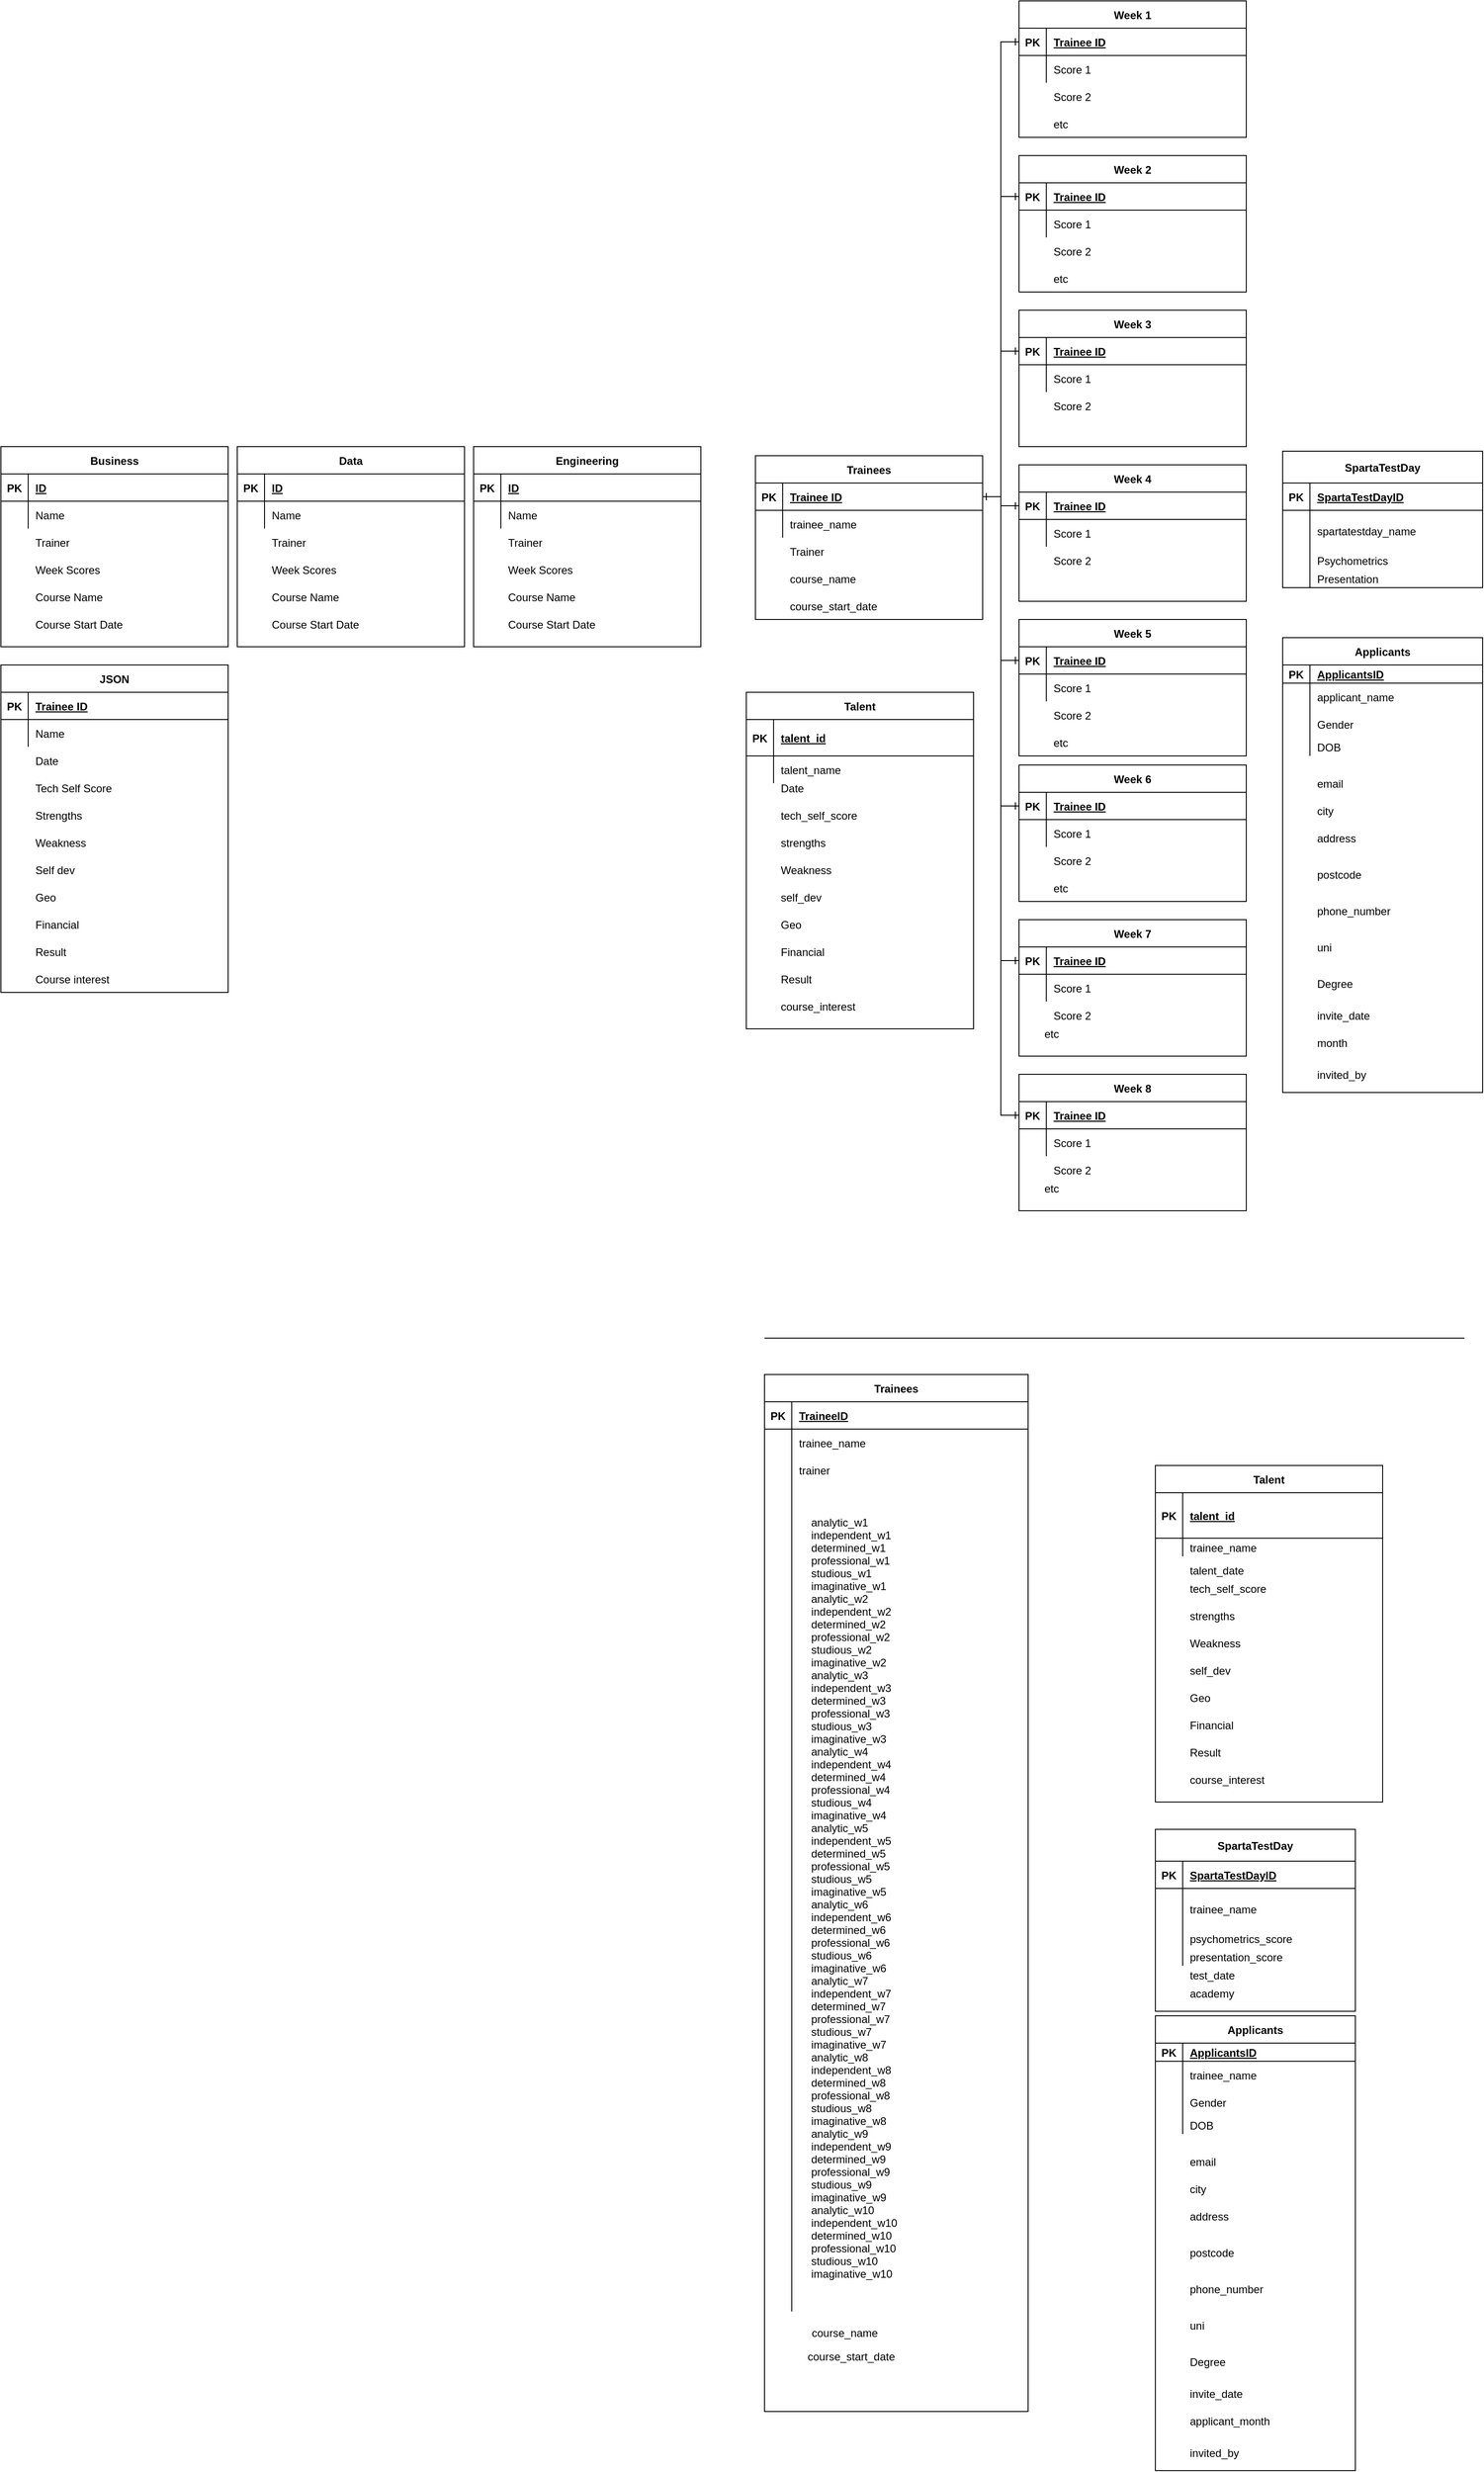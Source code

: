 <mxfile version="17.5.0" type="device"><diagram id="R2lEEEUBdFMjLlhIrx00" name="Page-1"><mxGraphModel dx="1056" dy="1666" grid="1" gridSize="10" guides="1" tooltips="1" connect="1" arrows="1" fold="1" page="1" pageScale="1" pageWidth="850" pageHeight="1100" math="0" shadow="0" extFonts="Permanent Marker^https://fonts.googleapis.com/css?family=Permanent+Marker"><root><mxCell id="0"/><mxCell id="1" parent="0"/><mxCell id="C-vyLk0tnHw3VtMMgP7b-23" value="Business" style="shape=table;startSize=30;container=1;collapsible=1;childLayout=tableLayout;fixedRows=1;rowLines=0;fontStyle=1;align=center;resizeLast=1;" parent="1" vertex="1"><mxGeometry x="10" y="10" width="250" height="220" as="geometry"/></mxCell><mxCell id="C-vyLk0tnHw3VtMMgP7b-24" value="" style="shape=partialRectangle;collapsible=0;dropTarget=0;pointerEvents=0;fillColor=none;points=[[0,0.5],[1,0.5]];portConstraint=eastwest;top=0;left=0;right=0;bottom=1;" parent="C-vyLk0tnHw3VtMMgP7b-23" vertex="1"><mxGeometry y="30" width="250" height="30" as="geometry"/></mxCell><mxCell id="C-vyLk0tnHw3VtMMgP7b-25" value="PK" style="shape=partialRectangle;overflow=hidden;connectable=0;fillColor=none;top=0;left=0;bottom=0;right=0;fontStyle=1;" parent="C-vyLk0tnHw3VtMMgP7b-24" vertex="1"><mxGeometry width="30" height="30" as="geometry"><mxRectangle width="30" height="30" as="alternateBounds"/></mxGeometry></mxCell><mxCell id="C-vyLk0tnHw3VtMMgP7b-26" value="ID" style="shape=partialRectangle;overflow=hidden;connectable=0;fillColor=none;top=0;left=0;bottom=0;right=0;align=left;spacingLeft=6;fontStyle=5;" parent="C-vyLk0tnHw3VtMMgP7b-24" vertex="1"><mxGeometry x="30" width="220" height="30" as="geometry"><mxRectangle width="220" height="30" as="alternateBounds"/></mxGeometry></mxCell><mxCell id="C-vyLk0tnHw3VtMMgP7b-27" value="" style="shape=partialRectangle;collapsible=0;dropTarget=0;pointerEvents=0;fillColor=none;points=[[0,0.5],[1,0.5]];portConstraint=eastwest;top=0;left=0;right=0;bottom=0;" parent="C-vyLk0tnHw3VtMMgP7b-23" vertex="1"><mxGeometry y="60" width="250" height="30" as="geometry"/></mxCell><mxCell id="C-vyLk0tnHw3VtMMgP7b-28" value="" style="shape=partialRectangle;overflow=hidden;connectable=0;fillColor=none;top=0;left=0;bottom=0;right=0;" parent="C-vyLk0tnHw3VtMMgP7b-27" vertex="1"><mxGeometry width="30" height="30" as="geometry"><mxRectangle width="30" height="30" as="alternateBounds"/></mxGeometry></mxCell><mxCell id="C-vyLk0tnHw3VtMMgP7b-29" value="Name" style="shape=partialRectangle;overflow=hidden;connectable=0;fillColor=none;top=0;left=0;bottom=0;right=0;align=left;spacingLeft=6;" parent="C-vyLk0tnHw3VtMMgP7b-27" vertex="1"><mxGeometry x="30" width="220" height="30" as="geometry"><mxRectangle width="220" height="30" as="alternateBounds"/></mxGeometry></mxCell><mxCell id="fJYTtslU_Z-OJ4sU0y31-16" value="" style="shape=partialRectangle;collapsible=0;dropTarget=0;pointerEvents=0;fillColor=none;points=[[0,0.5],[1,0.5]];portConstraint=eastwest;top=0;left=0;right=0;bottom=0;" parent="1" vertex="1"><mxGeometry x="10" y="130" width="250" height="30" as="geometry"/></mxCell><mxCell id="fJYTtslU_Z-OJ4sU0y31-17" value="" style="shape=partialRectangle;overflow=hidden;connectable=0;fillColor=none;top=0;left=0;bottom=0;right=0;" parent="fJYTtslU_Z-OJ4sU0y31-16" vertex="1"><mxGeometry width="30" height="30" as="geometry"><mxRectangle width="30" height="30" as="alternateBounds"/></mxGeometry></mxCell><mxCell id="fJYTtslU_Z-OJ4sU0y31-18" value="Week Scores" style="shape=partialRectangle;overflow=hidden;connectable=0;fillColor=none;top=0;left=0;bottom=0;right=0;align=left;spacingLeft=6;" parent="1" vertex="1"><mxGeometry x="40" y="130" width="220" height="30" as="geometry"><mxRectangle width="220" height="30" as="alternateBounds"/></mxGeometry></mxCell><mxCell id="fJYTtslU_Z-OJ4sU0y31-32" value="" style="shape=partialRectangle;collapsible=0;dropTarget=0;pointerEvents=0;fillColor=none;points=[[0,0.5],[1,0.5]];portConstraint=eastwest;top=0;left=0;right=0;bottom=0;" parent="1" vertex="1"><mxGeometry x="10" y="100" width="250" height="30" as="geometry"/></mxCell><mxCell id="fJYTtslU_Z-OJ4sU0y31-33" value="" style="shape=partialRectangle;overflow=hidden;connectable=0;fillColor=none;top=0;left=0;bottom=0;right=0;" parent="fJYTtslU_Z-OJ4sU0y31-32" vertex="1"><mxGeometry width="30" height="30" as="geometry"><mxRectangle width="30" height="30" as="alternateBounds"/></mxGeometry></mxCell><mxCell id="fJYTtslU_Z-OJ4sU0y31-34" value="Trainer" style="shape=partialRectangle;overflow=hidden;connectable=0;fillColor=none;top=0;left=0;bottom=0;right=0;align=left;spacingLeft=6;" parent="fJYTtslU_Z-OJ4sU0y31-32" vertex="1"><mxGeometry x="30" width="220" height="30" as="geometry"><mxRectangle width="220" height="30" as="alternateBounds"/></mxGeometry></mxCell><mxCell id="fJYTtslU_Z-OJ4sU0y31-38" value="Course Name" style="shape=partialRectangle;overflow=hidden;connectable=0;fillColor=none;top=0;left=0;bottom=0;right=0;align=left;spacingLeft=6;" parent="1" vertex="1"><mxGeometry x="40" y="160" width="220" height="30" as="geometry"><mxRectangle width="220" height="30" as="alternateBounds"/></mxGeometry></mxCell><mxCell id="fJYTtslU_Z-OJ4sU0y31-39" value="Course Start Date" style="shape=partialRectangle;overflow=hidden;connectable=0;fillColor=none;top=0;left=0;bottom=0;right=0;align=left;spacingLeft=6;" parent="1" vertex="1"><mxGeometry x="40" y="190" width="220" height="30" as="geometry"><mxRectangle width="220" height="30" as="alternateBounds"/></mxGeometry></mxCell><mxCell id="fJYTtslU_Z-OJ4sU0y31-40" value="Data" style="shape=table;startSize=30;container=1;collapsible=1;childLayout=tableLayout;fixedRows=1;rowLines=0;fontStyle=1;align=center;resizeLast=1;" parent="1" vertex="1"><mxGeometry x="270" y="10" width="250" height="220" as="geometry"/></mxCell><mxCell id="fJYTtslU_Z-OJ4sU0y31-41" value="" style="shape=partialRectangle;collapsible=0;dropTarget=0;pointerEvents=0;fillColor=none;points=[[0,0.5],[1,0.5]];portConstraint=eastwest;top=0;left=0;right=0;bottom=1;" parent="fJYTtslU_Z-OJ4sU0y31-40" vertex="1"><mxGeometry y="30" width="250" height="30" as="geometry"/></mxCell><mxCell id="fJYTtslU_Z-OJ4sU0y31-42" value="PK" style="shape=partialRectangle;overflow=hidden;connectable=0;fillColor=none;top=0;left=0;bottom=0;right=0;fontStyle=1;" parent="fJYTtslU_Z-OJ4sU0y31-41" vertex="1"><mxGeometry width="30" height="30" as="geometry"><mxRectangle width="30" height="30" as="alternateBounds"/></mxGeometry></mxCell><mxCell id="fJYTtslU_Z-OJ4sU0y31-43" value="ID" style="shape=partialRectangle;overflow=hidden;connectable=0;fillColor=none;top=0;left=0;bottom=0;right=0;align=left;spacingLeft=6;fontStyle=5;" parent="fJYTtslU_Z-OJ4sU0y31-41" vertex="1"><mxGeometry x="30" width="220" height="30" as="geometry"><mxRectangle width="220" height="30" as="alternateBounds"/></mxGeometry></mxCell><mxCell id="fJYTtslU_Z-OJ4sU0y31-44" value="" style="shape=partialRectangle;collapsible=0;dropTarget=0;pointerEvents=0;fillColor=none;points=[[0,0.5],[1,0.5]];portConstraint=eastwest;top=0;left=0;right=0;bottom=0;" parent="fJYTtslU_Z-OJ4sU0y31-40" vertex="1"><mxGeometry y="60" width="250" height="30" as="geometry"/></mxCell><mxCell id="fJYTtslU_Z-OJ4sU0y31-45" value="" style="shape=partialRectangle;overflow=hidden;connectable=0;fillColor=none;top=0;left=0;bottom=0;right=0;" parent="fJYTtslU_Z-OJ4sU0y31-44" vertex="1"><mxGeometry width="30" height="30" as="geometry"><mxRectangle width="30" height="30" as="alternateBounds"/></mxGeometry></mxCell><mxCell id="fJYTtslU_Z-OJ4sU0y31-46" value="Name" style="shape=partialRectangle;overflow=hidden;connectable=0;fillColor=none;top=0;left=0;bottom=0;right=0;align=left;spacingLeft=6;" parent="fJYTtslU_Z-OJ4sU0y31-44" vertex="1"><mxGeometry x="30" width="220" height="30" as="geometry"><mxRectangle width="220" height="30" as="alternateBounds"/></mxGeometry></mxCell><mxCell id="fJYTtslU_Z-OJ4sU0y31-47" value="" style="shape=partialRectangle;collapsible=0;dropTarget=0;pointerEvents=0;fillColor=none;points=[[0,0.5],[1,0.5]];portConstraint=eastwest;top=0;left=0;right=0;bottom=0;" parent="1" vertex="1"><mxGeometry x="270" y="130" width="250" height="30" as="geometry"/></mxCell><mxCell id="fJYTtslU_Z-OJ4sU0y31-48" value="" style="shape=partialRectangle;overflow=hidden;connectable=0;fillColor=none;top=0;left=0;bottom=0;right=0;" parent="fJYTtslU_Z-OJ4sU0y31-47" vertex="1"><mxGeometry width="30" height="30" as="geometry"><mxRectangle width="30" height="30" as="alternateBounds"/></mxGeometry></mxCell><mxCell id="fJYTtslU_Z-OJ4sU0y31-49" value="Week Scores" style="shape=partialRectangle;overflow=hidden;connectable=0;fillColor=none;top=0;left=0;bottom=0;right=0;align=left;spacingLeft=6;" parent="1" vertex="1"><mxGeometry x="300" y="130" width="220" height="30" as="geometry"><mxRectangle width="220" height="30" as="alternateBounds"/></mxGeometry></mxCell><mxCell id="fJYTtslU_Z-OJ4sU0y31-50" value="" style="shape=partialRectangle;collapsible=0;dropTarget=0;pointerEvents=0;fillColor=none;points=[[0,0.5],[1,0.5]];portConstraint=eastwest;top=0;left=0;right=0;bottom=0;" parent="1" vertex="1"><mxGeometry x="270" y="100" width="250" height="30" as="geometry"/></mxCell><mxCell id="fJYTtslU_Z-OJ4sU0y31-51" value="" style="shape=partialRectangle;overflow=hidden;connectable=0;fillColor=none;top=0;left=0;bottom=0;right=0;" parent="fJYTtslU_Z-OJ4sU0y31-50" vertex="1"><mxGeometry width="30" height="30" as="geometry"><mxRectangle width="30" height="30" as="alternateBounds"/></mxGeometry></mxCell><mxCell id="fJYTtslU_Z-OJ4sU0y31-52" value="Trainer" style="shape=partialRectangle;overflow=hidden;connectable=0;fillColor=none;top=0;left=0;bottom=0;right=0;align=left;spacingLeft=6;" parent="fJYTtslU_Z-OJ4sU0y31-50" vertex="1"><mxGeometry x="30" width="220" height="30" as="geometry"><mxRectangle width="220" height="30" as="alternateBounds"/></mxGeometry></mxCell><mxCell id="fJYTtslU_Z-OJ4sU0y31-53" value="Course Name" style="shape=partialRectangle;overflow=hidden;connectable=0;fillColor=none;top=0;left=0;bottom=0;right=0;align=left;spacingLeft=6;" parent="1" vertex="1"><mxGeometry x="300" y="160" width="220" height="30" as="geometry"><mxRectangle width="220" height="30" as="alternateBounds"/></mxGeometry></mxCell><mxCell id="fJYTtslU_Z-OJ4sU0y31-54" value="Course Start Date" style="shape=partialRectangle;overflow=hidden;connectable=0;fillColor=none;top=0;left=0;bottom=0;right=0;align=left;spacingLeft=6;" parent="1" vertex="1"><mxGeometry x="300" y="190" width="220" height="30" as="geometry"><mxRectangle width="220" height="30" as="alternateBounds"/></mxGeometry></mxCell><mxCell id="fJYTtslU_Z-OJ4sU0y31-55" value="Engineering" style="shape=table;startSize=30;container=1;collapsible=1;childLayout=tableLayout;fixedRows=1;rowLines=0;fontStyle=1;align=center;resizeLast=1;" parent="1" vertex="1"><mxGeometry x="530" y="10" width="250" height="220" as="geometry"/></mxCell><mxCell id="fJYTtslU_Z-OJ4sU0y31-56" value="" style="shape=partialRectangle;collapsible=0;dropTarget=0;pointerEvents=0;fillColor=none;points=[[0,0.5],[1,0.5]];portConstraint=eastwest;top=0;left=0;right=0;bottom=1;" parent="fJYTtslU_Z-OJ4sU0y31-55" vertex="1"><mxGeometry y="30" width="250" height="30" as="geometry"/></mxCell><mxCell id="fJYTtslU_Z-OJ4sU0y31-57" value="PK" style="shape=partialRectangle;overflow=hidden;connectable=0;fillColor=none;top=0;left=0;bottom=0;right=0;fontStyle=1;" parent="fJYTtslU_Z-OJ4sU0y31-56" vertex="1"><mxGeometry width="30" height="30" as="geometry"><mxRectangle width="30" height="30" as="alternateBounds"/></mxGeometry></mxCell><mxCell id="fJYTtslU_Z-OJ4sU0y31-58" value="ID" style="shape=partialRectangle;overflow=hidden;connectable=0;fillColor=none;top=0;left=0;bottom=0;right=0;align=left;spacingLeft=6;fontStyle=5;" parent="fJYTtslU_Z-OJ4sU0y31-56" vertex="1"><mxGeometry x="30" width="220" height="30" as="geometry"><mxRectangle width="220" height="30" as="alternateBounds"/></mxGeometry></mxCell><mxCell id="fJYTtslU_Z-OJ4sU0y31-59" value="" style="shape=partialRectangle;collapsible=0;dropTarget=0;pointerEvents=0;fillColor=none;points=[[0,0.5],[1,0.5]];portConstraint=eastwest;top=0;left=0;right=0;bottom=0;" parent="fJYTtslU_Z-OJ4sU0y31-55" vertex="1"><mxGeometry y="60" width="250" height="30" as="geometry"/></mxCell><mxCell id="fJYTtslU_Z-OJ4sU0y31-60" value="" style="shape=partialRectangle;overflow=hidden;connectable=0;fillColor=none;top=0;left=0;bottom=0;right=0;" parent="fJYTtslU_Z-OJ4sU0y31-59" vertex="1"><mxGeometry width="30" height="30" as="geometry"><mxRectangle width="30" height="30" as="alternateBounds"/></mxGeometry></mxCell><mxCell id="fJYTtslU_Z-OJ4sU0y31-61" value="Name" style="shape=partialRectangle;overflow=hidden;connectable=0;fillColor=none;top=0;left=0;bottom=0;right=0;align=left;spacingLeft=6;" parent="fJYTtslU_Z-OJ4sU0y31-59" vertex="1"><mxGeometry x="30" width="220" height="30" as="geometry"><mxRectangle width="220" height="30" as="alternateBounds"/></mxGeometry></mxCell><mxCell id="fJYTtslU_Z-OJ4sU0y31-62" value="" style="shape=partialRectangle;collapsible=0;dropTarget=0;pointerEvents=0;fillColor=none;points=[[0,0.5],[1,0.5]];portConstraint=eastwest;top=0;left=0;right=0;bottom=0;" parent="1" vertex="1"><mxGeometry x="530" y="130" width="250" height="30" as="geometry"/></mxCell><mxCell id="fJYTtslU_Z-OJ4sU0y31-63" value="" style="shape=partialRectangle;overflow=hidden;connectable=0;fillColor=none;top=0;left=0;bottom=0;right=0;" parent="fJYTtslU_Z-OJ4sU0y31-62" vertex="1"><mxGeometry width="30" height="30" as="geometry"><mxRectangle width="30" height="30" as="alternateBounds"/></mxGeometry></mxCell><mxCell id="fJYTtslU_Z-OJ4sU0y31-64" value="Week Scores" style="shape=partialRectangle;overflow=hidden;connectable=0;fillColor=none;top=0;left=0;bottom=0;right=0;align=left;spacingLeft=6;" parent="1" vertex="1"><mxGeometry x="560" y="130" width="220" height="30" as="geometry"><mxRectangle width="220" height="30" as="alternateBounds"/></mxGeometry></mxCell><mxCell id="fJYTtslU_Z-OJ4sU0y31-65" value="" style="shape=partialRectangle;collapsible=0;dropTarget=0;pointerEvents=0;fillColor=none;points=[[0,0.5],[1,0.5]];portConstraint=eastwest;top=0;left=0;right=0;bottom=0;" parent="1" vertex="1"><mxGeometry x="530" y="100" width="250" height="30" as="geometry"/></mxCell><mxCell id="fJYTtslU_Z-OJ4sU0y31-66" value="" style="shape=partialRectangle;overflow=hidden;connectable=0;fillColor=none;top=0;left=0;bottom=0;right=0;" parent="fJYTtslU_Z-OJ4sU0y31-65" vertex="1"><mxGeometry width="30" height="30" as="geometry"><mxRectangle width="30" height="30" as="alternateBounds"/></mxGeometry></mxCell><mxCell id="fJYTtslU_Z-OJ4sU0y31-67" value="Trainer" style="shape=partialRectangle;overflow=hidden;connectable=0;fillColor=none;top=0;left=0;bottom=0;right=0;align=left;spacingLeft=6;" parent="fJYTtslU_Z-OJ4sU0y31-65" vertex="1"><mxGeometry x="30" width="220" height="30" as="geometry"><mxRectangle width="220" height="30" as="alternateBounds"/></mxGeometry></mxCell><mxCell id="fJYTtslU_Z-OJ4sU0y31-68" value="Course Name" style="shape=partialRectangle;overflow=hidden;connectable=0;fillColor=none;top=0;left=0;bottom=0;right=0;align=left;spacingLeft=6;" parent="1" vertex="1"><mxGeometry x="560" y="160" width="220" height="30" as="geometry"><mxRectangle width="220" height="30" as="alternateBounds"/></mxGeometry></mxCell><mxCell id="fJYTtslU_Z-OJ4sU0y31-69" value="Course Start Date" style="shape=partialRectangle;overflow=hidden;connectable=0;fillColor=none;top=0;left=0;bottom=0;right=0;align=left;spacingLeft=6;" parent="1" vertex="1"><mxGeometry x="560" y="190" width="220" height="30" as="geometry"><mxRectangle width="220" height="30" as="alternateBounds"/></mxGeometry></mxCell><mxCell id="fJYTtslU_Z-OJ4sU0y31-70" value="JSON" style="shape=table;startSize=30;container=1;collapsible=1;childLayout=tableLayout;fixedRows=1;rowLines=0;fontStyle=1;align=center;resizeLast=1;" parent="1" vertex="1"><mxGeometry x="10" y="250" width="250" height="360" as="geometry"/></mxCell><mxCell id="fJYTtslU_Z-OJ4sU0y31-71" value="" style="shape=partialRectangle;collapsible=0;dropTarget=0;pointerEvents=0;fillColor=none;points=[[0,0.5],[1,0.5]];portConstraint=eastwest;top=0;left=0;right=0;bottom=1;" parent="fJYTtslU_Z-OJ4sU0y31-70" vertex="1"><mxGeometry y="30" width="250" height="30" as="geometry"/></mxCell><mxCell id="fJYTtslU_Z-OJ4sU0y31-72" value="PK" style="shape=partialRectangle;overflow=hidden;connectable=0;fillColor=none;top=0;left=0;bottom=0;right=0;fontStyle=1;" parent="fJYTtslU_Z-OJ4sU0y31-71" vertex="1"><mxGeometry width="30" height="30" as="geometry"><mxRectangle width="30" height="30" as="alternateBounds"/></mxGeometry></mxCell><mxCell id="fJYTtslU_Z-OJ4sU0y31-73" value="Trainee ID" style="shape=partialRectangle;overflow=hidden;connectable=0;fillColor=none;top=0;left=0;bottom=0;right=0;align=left;spacingLeft=6;fontStyle=5;" parent="fJYTtslU_Z-OJ4sU0y31-71" vertex="1"><mxGeometry x="30" width="220" height="30" as="geometry"><mxRectangle width="220" height="30" as="alternateBounds"/></mxGeometry></mxCell><mxCell id="fJYTtslU_Z-OJ4sU0y31-74" value="" style="shape=partialRectangle;collapsible=0;dropTarget=0;pointerEvents=0;fillColor=none;points=[[0,0.5],[1,0.5]];portConstraint=eastwest;top=0;left=0;right=0;bottom=0;" parent="fJYTtslU_Z-OJ4sU0y31-70" vertex="1"><mxGeometry y="60" width="250" height="30" as="geometry"/></mxCell><mxCell id="fJYTtslU_Z-OJ4sU0y31-75" value="" style="shape=partialRectangle;overflow=hidden;connectable=0;fillColor=none;top=0;left=0;bottom=0;right=0;" parent="fJYTtslU_Z-OJ4sU0y31-74" vertex="1"><mxGeometry width="30" height="30" as="geometry"><mxRectangle width="30" height="30" as="alternateBounds"/></mxGeometry></mxCell><mxCell id="fJYTtslU_Z-OJ4sU0y31-76" value="Name" style="shape=partialRectangle;overflow=hidden;connectable=0;fillColor=none;top=0;left=0;bottom=0;right=0;align=left;spacingLeft=6;" parent="fJYTtslU_Z-OJ4sU0y31-74" vertex="1"><mxGeometry x="30" width="220" height="30" as="geometry"><mxRectangle width="220" height="30" as="alternateBounds"/></mxGeometry></mxCell><mxCell id="fJYTtslU_Z-OJ4sU0y31-77" value="" style="shape=partialRectangle;collapsible=0;dropTarget=0;pointerEvents=0;fillColor=none;points=[[0,0.5],[1,0.5]];portConstraint=eastwest;top=0;left=0;right=0;bottom=0;" parent="1" vertex="1"><mxGeometry x="10" y="370" width="250" height="30" as="geometry"/></mxCell><mxCell id="fJYTtslU_Z-OJ4sU0y31-78" value="" style="shape=partialRectangle;overflow=hidden;connectable=0;fillColor=none;top=0;left=0;bottom=0;right=0;" parent="fJYTtslU_Z-OJ4sU0y31-77" vertex="1"><mxGeometry width="30" height="30" as="geometry"><mxRectangle width="30" height="30" as="alternateBounds"/></mxGeometry></mxCell><mxCell id="fJYTtslU_Z-OJ4sU0y31-79" value="Tech Self Score" style="shape=partialRectangle;overflow=hidden;connectable=0;fillColor=none;top=0;left=0;bottom=0;right=0;align=left;spacingLeft=6;" parent="1" vertex="1"><mxGeometry x="40" y="370" width="220" height="30" as="geometry"><mxRectangle width="220" height="30" as="alternateBounds"/></mxGeometry></mxCell><mxCell id="fJYTtslU_Z-OJ4sU0y31-80" value="" style="shape=partialRectangle;collapsible=0;dropTarget=0;pointerEvents=0;fillColor=none;points=[[0,0.5],[1,0.5]];portConstraint=eastwest;top=0;left=0;right=0;bottom=0;" parent="1" vertex="1"><mxGeometry x="10" y="340" width="250" height="30" as="geometry"/></mxCell><mxCell id="fJYTtslU_Z-OJ4sU0y31-81" value="" style="shape=partialRectangle;overflow=hidden;connectable=0;fillColor=none;top=0;left=0;bottom=0;right=0;" parent="fJYTtslU_Z-OJ4sU0y31-80" vertex="1"><mxGeometry width="30" height="30" as="geometry"><mxRectangle width="30" height="30" as="alternateBounds"/></mxGeometry></mxCell><mxCell id="fJYTtslU_Z-OJ4sU0y31-82" value="Date" style="shape=partialRectangle;overflow=hidden;connectable=0;fillColor=none;top=0;left=0;bottom=0;right=0;align=left;spacingLeft=6;" parent="fJYTtslU_Z-OJ4sU0y31-80" vertex="1"><mxGeometry x="30" width="220" height="30" as="geometry"><mxRectangle width="220" height="30" as="alternateBounds"/></mxGeometry></mxCell><mxCell id="fJYTtslU_Z-OJ4sU0y31-83" value="Strengths" style="shape=partialRectangle;overflow=hidden;connectable=0;fillColor=none;top=0;left=0;bottom=0;right=0;align=left;spacingLeft=6;" parent="1" vertex="1"><mxGeometry x="40" y="400" width="220" height="30" as="geometry"><mxRectangle width="220" height="30" as="alternateBounds"/></mxGeometry></mxCell><mxCell id="fJYTtslU_Z-OJ4sU0y31-84" value="Weakness" style="shape=partialRectangle;overflow=hidden;connectable=0;fillColor=none;top=0;left=0;bottom=0;right=0;align=left;spacingLeft=6;" parent="1" vertex="1"><mxGeometry x="40" y="430" width="220" height="30" as="geometry"><mxRectangle width="220" height="30" as="alternateBounds"/></mxGeometry></mxCell><mxCell id="fJYTtslU_Z-OJ4sU0y31-85" value="Self dev" style="shape=partialRectangle;overflow=hidden;connectable=0;fillColor=none;top=0;left=0;bottom=0;right=0;align=left;spacingLeft=6;" parent="1" vertex="1"><mxGeometry x="40" y="460" width="220" height="30" as="geometry"><mxRectangle width="220" height="30" as="alternateBounds"/></mxGeometry></mxCell><mxCell id="fJYTtslU_Z-OJ4sU0y31-86" value="Geo" style="shape=partialRectangle;overflow=hidden;connectable=0;fillColor=none;top=0;left=0;bottom=0;right=0;align=left;spacingLeft=6;" parent="1" vertex="1"><mxGeometry x="40" y="490" width="220" height="30" as="geometry"><mxRectangle width="220" height="30" as="alternateBounds"/></mxGeometry></mxCell><mxCell id="fJYTtslU_Z-OJ4sU0y31-87" value="Financial" style="shape=partialRectangle;overflow=hidden;connectable=0;fillColor=none;top=0;left=0;bottom=0;right=0;align=left;spacingLeft=6;" parent="1" vertex="1"><mxGeometry x="40" y="520" width="220" height="30" as="geometry"><mxRectangle width="220" height="30" as="alternateBounds"/></mxGeometry></mxCell><mxCell id="fJYTtslU_Z-OJ4sU0y31-97" value="Result" style="shape=partialRectangle;overflow=hidden;connectable=0;fillColor=none;top=0;left=0;bottom=0;right=0;align=left;spacingLeft=6;" parent="1" vertex="1"><mxGeometry x="40" y="550" width="220" height="30" as="geometry"><mxRectangle width="220" height="30" as="alternateBounds"/></mxGeometry></mxCell><mxCell id="fJYTtslU_Z-OJ4sU0y31-98" value="Course interest" style="shape=partialRectangle;overflow=hidden;connectable=0;fillColor=none;top=0;left=0;bottom=0;right=0;align=left;spacingLeft=6;" parent="1" vertex="1"><mxGeometry x="40" y="580" width="220" height="30" as="geometry"><mxRectangle width="220" height="30" as="alternateBounds"/></mxGeometry></mxCell><mxCell id="fJYTtslU_Z-OJ4sU0y31-99" value="Trainees" style="shape=table;startSize=30;container=1;collapsible=1;childLayout=tableLayout;fixedRows=1;rowLines=0;fontStyle=1;align=center;resizeLast=1;" parent="1" vertex="1"><mxGeometry x="840" y="20" width="250" height="180" as="geometry"/></mxCell><mxCell id="fJYTtslU_Z-OJ4sU0y31-100" value="" style="shape=partialRectangle;collapsible=0;dropTarget=0;pointerEvents=0;fillColor=none;points=[[0,0.5],[1,0.5]];portConstraint=eastwest;top=0;left=0;right=0;bottom=1;" parent="fJYTtslU_Z-OJ4sU0y31-99" vertex="1"><mxGeometry y="30" width="250" height="30" as="geometry"/></mxCell><mxCell id="fJYTtslU_Z-OJ4sU0y31-101" value="PK" style="shape=partialRectangle;overflow=hidden;connectable=0;fillColor=none;top=0;left=0;bottom=0;right=0;fontStyle=1;" parent="fJYTtslU_Z-OJ4sU0y31-100" vertex="1"><mxGeometry width="30" height="30" as="geometry"><mxRectangle width="30" height="30" as="alternateBounds"/></mxGeometry></mxCell><mxCell id="fJYTtslU_Z-OJ4sU0y31-102" value="Trainee ID" style="shape=partialRectangle;overflow=hidden;connectable=0;fillColor=none;top=0;left=0;bottom=0;right=0;align=left;spacingLeft=6;fontStyle=5;" parent="fJYTtslU_Z-OJ4sU0y31-100" vertex="1"><mxGeometry x="30" width="220" height="30" as="geometry"><mxRectangle width="220" height="30" as="alternateBounds"/></mxGeometry></mxCell><mxCell id="fJYTtslU_Z-OJ4sU0y31-103" value="" style="shape=partialRectangle;collapsible=0;dropTarget=0;pointerEvents=0;fillColor=none;points=[[0,0.5],[1,0.5]];portConstraint=eastwest;top=0;left=0;right=0;bottom=0;" parent="fJYTtslU_Z-OJ4sU0y31-99" vertex="1"><mxGeometry y="60" width="250" height="30" as="geometry"/></mxCell><mxCell id="fJYTtslU_Z-OJ4sU0y31-104" value="" style="shape=partialRectangle;overflow=hidden;connectable=0;fillColor=none;top=0;left=0;bottom=0;right=0;" parent="fJYTtslU_Z-OJ4sU0y31-103" vertex="1"><mxGeometry width="30" height="30" as="geometry"><mxRectangle width="30" height="30" as="alternateBounds"/></mxGeometry></mxCell><mxCell id="fJYTtslU_Z-OJ4sU0y31-105" value="" style="shape=partialRectangle;overflow=hidden;connectable=0;fillColor=none;top=0;left=0;bottom=0;right=0;align=left;spacingLeft=6;" parent="fJYTtslU_Z-OJ4sU0y31-103" vertex="1"><mxGeometry x="30" width="220" height="30" as="geometry"><mxRectangle width="220" height="30" as="alternateBounds"/></mxGeometry></mxCell><mxCell id="fJYTtslU_Z-OJ4sU0y31-106" value="" style="shape=partialRectangle;collapsible=0;dropTarget=0;pointerEvents=0;fillColor=none;points=[[0,0.5],[1,0.5]];portConstraint=eastwest;top=0;left=0;right=0;bottom=0;" parent="1" vertex="1"><mxGeometry x="840" y="140" width="250" height="60" as="geometry"/></mxCell><mxCell id="fJYTtslU_Z-OJ4sU0y31-107" value="" style="shape=partialRectangle;overflow=hidden;connectable=0;fillColor=none;top=0;left=0;bottom=0;right=0;" parent="fJYTtslU_Z-OJ4sU0y31-106" vertex="1"><mxGeometry width="30" height="60" as="geometry"><mxRectangle width="30" height="30" as="alternateBounds"/></mxGeometry></mxCell><mxCell id="fJYTtslU_Z-OJ4sU0y31-109" value="" style="shape=partialRectangle;collapsible=0;dropTarget=0;pointerEvents=0;fillColor=none;points=[[0,0.5],[1,0.5]];portConstraint=eastwest;top=0;left=0;right=0;bottom=0;" parent="1" vertex="1"><mxGeometry x="840" y="110" width="250" height="30" as="geometry"/></mxCell><mxCell id="fJYTtslU_Z-OJ4sU0y31-110" value="" style="shape=partialRectangle;overflow=hidden;connectable=0;fillColor=none;top=0;left=0;bottom=0;right=0;" parent="fJYTtslU_Z-OJ4sU0y31-109" vertex="1"><mxGeometry width="30" height="30" as="geometry"><mxRectangle width="30" height="30" as="alternateBounds"/></mxGeometry></mxCell><mxCell id="fJYTtslU_Z-OJ4sU0y31-111" value="Trainer" style="shape=partialRectangle;overflow=hidden;connectable=0;fillColor=none;top=0;left=0;bottom=0;right=0;align=left;spacingLeft=6;" parent="fJYTtslU_Z-OJ4sU0y31-109" vertex="1"><mxGeometry x="30" width="220" height="30" as="geometry"><mxRectangle width="220" height="30" as="alternateBounds"/></mxGeometry></mxCell><mxCell id="fJYTtslU_Z-OJ4sU0y31-112" value="course_name" style="shape=partialRectangle;overflow=hidden;connectable=0;fillColor=none;top=0;left=0;bottom=0;right=0;align=left;spacingLeft=6;" parent="1" vertex="1"><mxGeometry x="870" y="140" width="220" height="30" as="geometry"><mxRectangle width="220" height="30" as="alternateBounds"/></mxGeometry></mxCell><mxCell id="fJYTtslU_Z-OJ4sU0y31-113" value="course_start_date" style="shape=partialRectangle;overflow=hidden;connectable=0;fillColor=none;top=0;left=0;bottom=0;right=0;align=left;spacingLeft=6;" parent="1" vertex="1"><mxGeometry x="870" y="170" width="220" height="30" as="geometry"><mxRectangle width="220" height="30" as="alternateBounds"/></mxGeometry></mxCell><mxCell id="fJYTtslU_Z-OJ4sU0y31-144" value="Talent" style="shape=table;startSize=30;container=1;collapsible=1;childLayout=tableLayout;fixedRows=1;rowLines=0;fontStyle=1;align=center;resizeLast=1;" parent="1" vertex="1"><mxGeometry x="830" y="280" width="250" height="370" as="geometry"/></mxCell><mxCell id="fJYTtslU_Z-OJ4sU0y31-145" value="" style="shape=partialRectangle;collapsible=0;dropTarget=0;pointerEvents=0;fillColor=none;points=[[0,0.5],[1,0.5]];portConstraint=eastwest;top=0;left=0;right=0;bottom=1;" parent="fJYTtslU_Z-OJ4sU0y31-144" vertex="1"><mxGeometry y="30" width="250" height="40" as="geometry"/></mxCell><mxCell id="fJYTtslU_Z-OJ4sU0y31-146" value="PK" style="shape=partialRectangle;overflow=hidden;connectable=0;fillColor=none;top=0;left=0;bottom=0;right=0;fontStyle=1;" parent="fJYTtslU_Z-OJ4sU0y31-145" vertex="1"><mxGeometry width="30" height="40" as="geometry"><mxRectangle width="30" height="40" as="alternateBounds"/></mxGeometry></mxCell><mxCell id="fJYTtslU_Z-OJ4sU0y31-147" value="talent_id" style="shape=partialRectangle;overflow=hidden;connectable=0;fillColor=none;top=0;left=0;bottom=0;right=0;align=left;spacingLeft=6;fontStyle=5;" parent="fJYTtslU_Z-OJ4sU0y31-145" vertex="1"><mxGeometry x="30" width="220" height="40" as="geometry"><mxRectangle width="220" height="40" as="alternateBounds"/></mxGeometry></mxCell><mxCell id="fJYTtslU_Z-OJ4sU0y31-148" value="" style="shape=partialRectangle;collapsible=0;dropTarget=0;pointerEvents=0;fillColor=none;points=[[0,0.5],[1,0.5]];portConstraint=eastwest;top=0;left=0;right=0;bottom=0;" parent="fJYTtslU_Z-OJ4sU0y31-144" vertex="1"><mxGeometry y="70" width="250" height="30" as="geometry"/></mxCell><mxCell id="fJYTtslU_Z-OJ4sU0y31-149" value="" style="shape=partialRectangle;overflow=hidden;connectable=0;fillColor=none;top=0;left=0;bottom=0;right=0;" parent="fJYTtslU_Z-OJ4sU0y31-148" vertex="1"><mxGeometry width="30" height="30" as="geometry"><mxRectangle width="30" height="30" as="alternateBounds"/></mxGeometry></mxCell><mxCell id="fJYTtslU_Z-OJ4sU0y31-150" value="talent_name" style="shape=partialRectangle;overflow=hidden;connectable=0;fillColor=none;top=0;left=0;bottom=0;right=0;align=left;spacingLeft=6;" parent="fJYTtslU_Z-OJ4sU0y31-148" vertex="1"><mxGeometry x="30" width="220" height="30" as="geometry"><mxRectangle width="220" height="30" as="alternateBounds"/></mxGeometry></mxCell><mxCell id="fJYTtslU_Z-OJ4sU0y31-151" value="" style="shape=partialRectangle;collapsible=0;dropTarget=0;pointerEvents=0;fillColor=none;points=[[0,0.5],[1,0.5]];portConstraint=eastwest;top=0;left=0;right=0;bottom=0;" parent="1" vertex="1"><mxGeometry x="830" y="400" width="250" height="30" as="geometry"/></mxCell><mxCell id="fJYTtslU_Z-OJ4sU0y31-152" value="" style="shape=partialRectangle;overflow=hidden;connectable=0;fillColor=none;top=0;left=0;bottom=0;right=0;" parent="fJYTtslU_Z-OJ4sU0y31-151" vertex="1"><mxGeometry width="30" height="30" as="geometry"><mxRectangle width="30" height="30" as="alternateBounds"/></mxGeometry></mxCell><mxCell id="fJYTtslU_Z-OJ4sU0y31-153" value="tech_self_score" style="shape=partialRectangle;overflow=hidden;connectable=0;fillColor=none;top=0;left=0;bottom=0;right=0;align=left;spacingLeft=6;" parent="1" vertex="1"><mxGeometry x="860" y="400" width="220" height="30" as="geometry"><mxRectangle width="220" height="30" as="alternateBounds"/></mxGeometry></mxCell><mxCell id="fJYTtslU_Z-OJ4sU0y31-154" value="" style="shape=partialRectangle;collapsible=0;dropTarget=0;pointerEvents=0;fillColor=none;points=[[0,0.5],[1,0.5]];portConstraint=eastwest;top=0;left=0;right=0;bottom=0;" parent="1" vertex="1"><mxGeometry x="830" y="370" width="250" height="30" as="geometry"/></mxCell><mxCell id="fJYTtslU_Z-OJ4sU0y31-155" value="" style="shape=partialRectangle;overflow=hidden;connectable=0;fillColor=none;top=0;left=0;bottom=0;right=0;" parent="fJYTtslU_Z-OJ4sU0y31-154" vertex="1"><mxGeometry width="30" height="30" as="geometry"><mxRectangle width="30" height="30" as="alternateBounds"/></mxGeometry></mxCell><mxCell id="fJYTtslU_Z-OJ4sU0y31-156" value="Date" style="shape=partialRectangle;overflow=hidden;connectable=0;fillColor=none;top=0;left=0;bottom=0;right=0;align=left;spacingLeft=6;" parent="fJYTtslU_Z-OJ4sU0y31-154" vertex="1"><mxGeometry x="30" width="220" height="30" as="geometry"><mxRectangle width="220" height="30" as="alternateBounds"/></mxGeometry></mxCell><mxCell id="fJYTtslU_Z-OJ4sU0y31-157" value="strengths" style="shape=partialRectangle;overflow=hidden;connectable=0;fillColor=none;top=0;left=0;bottom=0;right=0;align=left;spacingLeft=6;" parent="1" vertex="1"><mxGeometry x="860" y="430" width="220" height="30" as="geometry"><mxRectangle width="220" height="30" as="alternateBounds"/></mxGeometry></mxCell><mxCell id="fJYTtslU_Z-OJ4sU0y31-158" value="Weakness" style="shape=partialRectangle;overflow=hidden;connectable=0;fillColor=none;top=0;left=0;bottom=0;right=0;align=left;spacingLeft=6;" parent="1" vertex="1"><mxGeometry x="860" y="460" width="220" height="30" as="geometry"><mxRectangle width="220" height="30" as="alternateBounds"/></mxGeometry></mxCell><mxCell id="fJYTtslU_Z-OJ4sU0y31-159" value="self_dev" style="shape=partialRectangle;overflow=hidden;connectable=0;fillColor=none;top=0;left=0;bottom=0;right=0;align=left;spacingLeft=6;" parent="1" vertex="1"><mxGeometry x="860" y="490" width="220" height="30" as="geometry"><mxRectangle width="220" height="30" as="alternateBounds"/></mxGeometry></mxCell><mxCell id="fJYTtslU_Z-OJ4sU0y31-160" value="Geo" style="shape=partialRectangle;overflow=hidden;connectable=0;fillColor=none;top=0;left=0;bottom=0;right=0;align=left;spacingLeft=6;" parent="1" vertex="1"><mxGeometry x="860" y="520" width="220" height="30" as="geometry"><mxRectangle width="220" height="30" as="alternateBounds"/></mxGeometry></mxCell><mxCell id="fJYTtslU_Z-OJ4sU0y31-161" value="Financial" style="shape=partialRectangle;overflow=hidden;connectable=0;fillColor=none;top=0;left=0;bottom=0;right=0;align=left;spacingLeft=6;" parent="1" vertex="1"><mxGeometry x="860" y="550" width="220" height="30" as="geometry"><mxRectangle width="220" height="30" as="alternateBounds"/></mxGeometry></mxCell><mxCell id="fJYTtslU_Z-OJ4sU0y31-162" value="Result" style="shape=partialRectangle;overflow=hidden;connectable=0;fillColor=none;top=0;left=0;bottom=0;right=0;align=left;spacingLeft=6;" parent="1" vertex="1"><mxGeometry x="860" y="580" width="220" height="30" as="geometry"><mxRectangle width="220" height="30" as="alternateBounds"/></mxGeometry></mxCell><mxCell id="fJYTtslU_Z-OJ4sU0y31-163" value="course_interest" style="shape=partialRectangle;overflow=hidden;connectable=0;fillColor=none;top=0;left=0;bottom=0;right=0;align=left;spacingLeft=6;" parent="1" vertex="1"><mxGeometry x="860" y="610" width="220" height="30" as="geometry"><mxRectangle width="220" height="30" as="alternateBounds"/></mxGeometry></mxCell><mxCell id="fJYTtslU_Z-OJ4sU0y31-179" value="Week 1" style="shape=table;startSize=30;container=1;collapsible=1;childLayout=tableLayout;fixedRows=1;rowLines=0;fontStyle=1;align=center;resizeLast=1;" parent="1" vertex="1"><mxGeometry x="1130" y="-480" width="250" height="150" as="geometry"/></mxCell><mxCell id="fJYTtslU_Z-OJ4sU0y31-180" value="" style="shape=partialRectangle;collapsible=0;dropTarget=0;pointerEvents=0;fillColor=none;points=[[0,0.5],[1,0.5]];portConstraint=eastwest;top=0;left=0;right=0;bottom=1;" parent="fJYTtslU_Z-OJ4sU0y31-179" vertex="1"><mxGeometry y="30" width="250" height="30" as="geometry"/></mxCell><mxCell id="fJYTtslU_Z-OJ4sU0y31-181" value="PK" style="shape=partialRectangle;overflow=hidden;connectable=0;fillColor=none;top=0;left=0;bottom=0;right=0;fontStyle=1;" parent="fJYTtslU_Z-OJ4sU0y31-180" vertex="1"><mxGeometry width="30" height="30" as="geometry"><mxRectangle width="30" height="30" as="alternateBounds"/></mxGeometry></mxCell><mxCell id="fJYTtslU_Z-OJ4sU0y31-182" value="Trainee ID" style="shape=partialRectangle;overflow=hidden;connectable=0;fillColor=none;top=0;left=0;bottom=0;right=0;align=left;spacingLeft=6;fontStyle=5;" parent="fJYTtslU_Z-OJ4sU0y31-180" vertex="1"><mxGeometry x="30" width="220" height="30" as="geometry"><mxRectangle width="220" height="30" as="alternateBounds"/></mxGeometry></mxCell><mxCell id="fJYTtslU_Z-OJ4sU0y31-183" value="" style="shape=partialRectangle;collapsible=0;dropTarget=0;pointerEvents=0;fillColor=none;points=[[0,0.5],[1,0.5]];portConstraint=eastwest;top=0;left=0;right=0;bottom=0;" parent="fJYTtslU_Z-OJ4sU0y31-179" vertex="1"><mxGeometry y="60" width="250" height="30" as="geometry"/></mxCell><mxCell id="fJYTtslU_Z-OJ4sU0y31-184" value="" style="shape=partialRectangle;overflow=hidden;connectable=0;fillColor=none;top=0;left=0;bottom=0;right=0;" parent="fJYTtslU_Z-OJ4sU0y31-183" vertex="1"><mxGeometry width="30" height="30" as="geometry"><mxRectangle width="30" height="30" as="alternateBounds"/></mxGeometry></mxCell><mxCell id="fJYTtslU_Z-OJ4sU0y31-185" value="Score 1" style="shape=partialRectangle;overflow=hidden;connectable=0;fillColor=none;top=0;left=0;bottom=0;right=0;align=left;spacingLeft=6;" parent="fJYTtslU_Z-OJ4sU0y31-183" vertex="1"><mxGeometry x="30" width="220" height="30" as="geometry"><mxRectangle width="220" height="30" as="alternateBounds"/></mxGeometry></mxCell><mxCell id="fJYTtslU_Z-OJ4sU0y31-186" value="" style="shape=partialRectangle;collapsible=0;dropTarget=0;pointerEvents=0;fillColor=none;points=[[0,0.5],[1,0.5]];portConstraint=eastwest;top=0;left=0;right=0;bottom=0;" parent="1" vertex="1"><mxGeometry x="1130" y="-360" width="250" height="30" as="geometry"/></mxCell><mxCell id="fJYTtslU_Z-OJ4sU0y31-187" value="" style="shape=partialRectangle;overflow=hidden;connectable=0;fillColor=none;top=0;left=0;bottom=0;right=0;" parent="fJYTtslU_Z-OJ4sU0y31-186" vertex="1"><mxGeometry width="30" height="30" as="geometry"><mxRectangle width="30" height="30" as="alternateBounds"/></mxGeometry></mxCell><mxCell id="fJYTtslU_Z-OJ4sU0y31-188" value="etc" style="shape=partialRectangle;overflow=hidden;connectable=0;fillColor=none;top=0;left=0;bottom=0;right=0;align=left;spacingLeft=6;" parent="1" vertex="1"><mxGeometry x="1160" y="-360" width="220" height="30" as="geometry"><mxRectangle width="220" height="30" as="alternateBounds"/></mxGeometry></mxCell><mxCell id="fJYTtslU_Z-OJ4sU0y31-189" value="" style="shape=partialRectangle;collapsible=0;dropTarget=0;pointerEvents=0;fillColor=none;points=[[0,0.5],[1,0.5]];portConstraint=eastwest;top=0;left=0;right=0;bottom=0;" parent="1" vertex="1"><mxGeometry x="1130" y="-390" width="250" height="30" as="geometry"/></mxCell><mxCell id="fJYTtslU_Z-OJ4sU0y31-190" value="" style="shape=partialRectangle;overflow=hidden;connectable=0;fillColor=none;top=0;left=0;bottom=0;right=0;" parent="fJYTtslU_Z-OJ4sU0y31-189" vertex="1"><mxGeometry width="30" height="30" as="geometry"><mxRectangle width="30" height="30" as="alternateBounds"/></mxGeometry></mxCell><mxCell id="fJYTtslU_Z-OJ4sU0y31-191" value="Score 2" style="shape=partialRectangle;overflow=hidden;connectable=0;fillColor=none;top=0;left=0;bottom=0;right=0;align=left;spacingLeft=6;" parent="fJYTtslU_Z-OJ4sU0y31-189" vertex="1"><mxGeometry x="30" width="220" height="30" as="geometry"><mxRectangle width="220" height="30" as="alternateBounds"/></mxGeometry></mxCell><mxCell id="fJYTtslU_Z-OJ4sU0y31-200" value="Week 2" style="shape=table;startSize=30;container=1;collapsible=1;childLayout=tableLayout;fixedRows=1;rowLines=0;fontStyle=1;align=center;resizeLast=1;" parent="1" vertex="1"><mxGeometry x="1130" y="-310" width="250" height="150" as="geometry"/></mxCell><mxCell id="fJYTtslU_Z-OJ4sU0y31-201" value="" style="shape=partialRectangle;collapsible=0;dropTarget=0;pointerEvents=0;fillColor=none;points=[[0,0.5],[1,0.5]];portConstraint=eastwest;top=0;left=0;right=0;bottom=1;" parent="fJYTtslU_Z-OJ4sU0y31-200" vertex="1"><mxGeometry y="30" width="250" height="30" as="geometry"/></mxCell><mxCell id="fJYTtslU_Z-OJ4sU0y31-202" value="PK" style="shape=partialRectangle;overflow=hidden;connectable=0;fillColor=none;top=0;left=0;bottom=0;right=0;fontStyle=1;" parent="fJYTtslU_Z-OJ4sU0y31-201" vertex="1"><mxGeometry width="30" height="30" as="geometry"><mxRectangle width="30" height="30" as="alternateBounds"/></mxGeometry></mxCell><mxCell id="fJYTtslU_Z-OJ4sU0y31-203" value="Trainee ID" style="shape=partialRectangle;overflow=hidden;connectable=0;fillColor=none;top=0;left=0;bottom=0;right=0;align=left;spacingLeft=6;fontStyle=5;" parent="fJYTtslU_Z-OJ4sU0y31-201" vertex="1"><mxGeometry x="30" width="220" height="30" as="geometry"><mxRectangle width="220" height="30" as="alternateBounds"/></mxGeometry></mxCell><mxCell id="fJYTtslU_Z-OJ4sU0y31-204" value="" style="shape=partialRectangle;collapsible=0;dropTarget=0;pointerEvents=0;fillColor=none;points=[[0,0.5],[1,0.5]];portConstraint=eastwest;top=0;left=0;right=0;bottom=0;" parent="fJYTtslU_Z-OJ4sU0y31-200" vertex="1"><mxGeometry y="60" width="250" height="30" as="geometry"/></mxCell><mxCell id="fJYTtslU_Z-OJ4sU0y31-205" value="" style="shape=partialRectangle;overflow=hidden;connectable=0;fillColor=none;top=0;left=0;bottom=0;right=0;" parent="fJYTtslU_Z-OJ4sU0y31-204" vertex="1"><mxGeometry width="30" height="30" as="geometry"><mxRectangle width="30" height="30" as="alternateBounds"/></mxGeometry></mxCell><mxCell id="fJYTtslU_Z-OJ4sU0y31-206" value="Score 1" style="shape=partialRectangle;overflow=hidden;connectable=0;fillColor=none;top=0;left=0;bottom=0;right=0;align=left;spacingLeft=6;" parent="fJYTtslU_Z-OJ4sU0y31-204" vertex="1"><mxGeometry x="30" width="220" height="30" as="geometry"><mxRectangle width="220" height="30" as="alternateBounds"/></mxGeometry></mxCell><mxCell id="fJYTtslU_Z-OJ4sU0y31-207" value="" style="shape=partialRectangle;collapsible=0;dropTarget=0;pointerEvents=0;fillColor=none;points=[[0,0.5],[1,0.5]];portConstraint=eastwest;top=0;left=0;right=0;bottom=0;" parent="1" vertex="1"><mxGeometry x="1130" y="-190" width="250" height="30" as="geometry"/></mxCell><mxCell id="fJYTtslU_Z-OJ4sU0y31-208" value="" style="shape=partialRectangle;overflow=hidden;connectable=0;fillColor=none;top=0;left=0;bottom=0;right=0;" parent="fJYTtslU_Z-OJ4sU0y31-207" vertex="1"><mxGeometry width="30" height="30" as="geometry"><mxRectangle width="30" height="30" as="alternateBounds"/></mxGeometry></mxCell><mxCell id="fJYTtslU_Z-OJ4sU0y31-209" value="etc" style="shape=partialRectangle;overflow=hidden;connectable=0;fillColor=none;top=0;left=0;bottom=0;right=0;align=left;spacingLeft=6;" parent="1" vertex="1"><mxGeometry x="1160" y="-190" width="220" height="30" as="geometry"><mxRectangle width="220" height="30" as="alternateBounds"/></mxGeometry></mxCell><mxCell id="fJYTtslU_Z-OJ4sU0y31-210" value="" style="shape=partialRectangle;collapsible=0;dropTarget=0;pointerEvents=0;fillColor=none;points=[[0,0.5],[1,0.5]];portConstraint=eastwest;top=0;left=0;right=0;bottom=0;" parent="1" vertex="1"><mxGeometry x="1130" y="-220" width="250" height="30" as="geometry"/></mxCell><mxCell id="fJYTtslU_Z-OJ4sU0y31-211" value="" style="shape=partialRectangle;overflow=hidden;connectable=0;fillColor=none;top=0;left=0;bottom=0;right=0;" parent="fJYTtslU_Z-OJ4sU0y31-210" vertex="1"><mxGeometry width="30" height="30" as="geometry"><mxRectangle width="30" height="30" as="alternateBounds"/></mxGeometry></mxCell><mxCell id="fJYTtslU_Z-OJ4sU0y31-212" value="Score 2" style="shape=partialRectangle;overflow=hidden;connectable=0;fillColor=none;top=0;left=0;bottom=0;right=0;align=left;spacingLeft=6;" parent="fJYTtslU_Z-OJ4sU0y31-210" vertex="1"><mxGeometry x="30" width="220" height="30" as="geometry"><mxRectangle width="220" height="30" as="alternateBounds"/></mxGeometry></mxCell><mxCell id="fJYTtslU_Z-OJ4sU0y31-213" value="Week 3" style="shape=table;startSize=30;container=1;collapsible=1;childLayout=tableLayout;fixedRows=1;rowLines=0;fontStyle=1;align=center;resizeLast=1;" parent="1" vertex="1"><mxGeometry x="1130" y="-140" width="250" height="150" as="geometry"/></mxCell><mxCell id="fJYTtslU_Z-OJ4sU0y31-214" value="" style="shape=partialRectangle;collapsible=0;dropTarget=0;pointerEvents=0;fillColor=none;points=[[0,0.5],[1,0.5]];portConstraint=eastwest;top=0;left=0;right=0;bottom=1;" parent="fJYTtslU_Z-OJ4sU0y31-213" vertex="1"><mxGeometry y="30" width="250" height="30" as="geometry"/></mxCell><mxCell id="fJYTtslU_Z-OJ4sU0y31-215" value="PK" style="shape=partialRectangle;overflow=hidden;connectable=0;fillColor=none;top=0;left=0;bottom=0;right=0;fontStyle=1;" parent="fJYTtslU_Z-OJ4sU0y31-214" vertex="1"><mxGeometry width="30" height="30" as="geometry"><mxRectangle width="30" height="30" as="alternateBounds"/></mxGeometry></mxCell><mxCell id="fJYTtslU_Z-OJ4sU0y31-216" value="Trainee ID" style="shape=partialRectangle;overflow=hidden;connectable=0;fillColor=none;top=0;left=0;bottom=0;right=0;align=left;spacingLeft=6;fontStyle=5;" parent="fJYTtslU_Z-OJ4sU0y31-214" vertex="1"><mxGeometry x="30" width="220" height="30" as="geometry"><mxRectangle width="220" height="30" as="alternateBounds"/></mxGeometry></mxCell><mxCell id="fJYTtslU_Z-OJ4sU0y31-217" value="" style="shape=partialRectangle;collapsible=0;dropTarget=0;pointerEvents=0;fillColor=none;points=[[0,0.5],[1,0.5]];portConstraint=eastwest;top=0;left=0;right=0;bottom=0;" parent="fJYTtslU_Z-OJ4sU0y31-213" vertex="1"><mxGeometry y="60" width="250" height="30" as="geometry"/></mxCell><mxCell id="fJYTtslU_Z-OJ4sU0y31-218" value="" style="shape=partialRectangle;overflow=hidden;connectable=0;fillColor=none;top=0;left=0;bottom=0;right=0;" parent="fJYTtslU_Z-OJ4sU0y31-217" vertex="1"><mxGeometry width="30" height="30" as="geometry"><mxRectangle width="30" height="30" as="alternateBounds"/></mxGeometry></mxCell><mxCell id="fJYTtslU_Z-OJ4sU0y31-219" value="Score 1" style="shape=partialRectangle;overflow=hidden;connectable=0;fillColor=none;top=0;left=0;bottom=0;right=0;align=left;spacingLeft=6;" parent="fJYTtslU_Z-OJ4sU0y31-217" vertex="1"><mxGeometry x="30" width="220" height="30" as="geometry"><mxRectangle width="220" height="30" as="alternateBounds"/></mxGeometry></mxCell><mxCell id="fJYTtslU_Z-OJ4sU0y31-220" value="" style="shape=partialRectangle;collapsible=0;dropTarget=0;pointerEvents=0;fillColor=none;points=[[0,0.5],[1,0.5]];portConstraint=eastwest;top=0;left=0;right=0;bottom=0;" parent="1" vertex="1"><mxGeometry x="1120" y="640" width="250" height="30" as="geometry"/></mxCell><mxCell id="fJYTtslU_Z-OJ4sU0y31-221" value="" style="shape=partialRectangle;overflow=hidden;connectable=0;fillColor=none;top=0;left=0;bottom=0;right=0;" parent="fJYTtslU_Z-OJ4sU0y31-220" vertex="1"><mxGeometry width="30" height="30" as="geometry"><mxRectangle width="30" height="30" as="alternateBounds"/></mxGeometry></mxCell><mxCell id="fJYTtslU_Z-OJ4sU0y31-222" value="etc" style="shape=partialRectangle;overflow=hidden;connectable=0;fillColor=none;top=0;left=0;bottom=0;right=0;align=left;spacingLeft=6;" parent="1" vertex="1"><mxGeometry x="1150" y="640" width="220" height="30" as="geometry"><mxRectangle width="220" height="30" as="alternateBounds"/></mxGeometry></mxCell><mxCell id="fJYTtslU_Z-OJ4sU0y31-223" value="" style="shape=partialRectangle;collapsible=0;dropTarget=0;pointerEvents=0;fillColor=none;points=[[0,0.5],[1,0.5]];portConstraint=eastwest;top=0;left=0;right=0;bottom=0;" parent="1" vertex="1"><mxGeometry x="1130" y="-50" width="250" height="30" as="geometry"/></mxCell><mxCell id="fJYTtslU_Z-OJ4sU0y31-224" value="" style="shape=partialRectangle;overflow=hidden;connectable=0;fillColor=none;top=0;left=0;bottom=0;right=0;" parent="fJYTtslU_Z-OJ4sU0y31-223" vertex="1"><mxGeometry width="30" height="30" as="geometry"><mxRectangle width="30" height="30" as="alternateBounds"/></mxGeometry></mxCell><mxCell id="fJYTtslU_Z-OJ4sU0y31-225" value="Score 2" style="shape=partialRectangle;overflow=hidden;connectable=0;fillColor=none;top=0;left=0;bottom=0;right=0;align=left;spacingLeft=6;" parent="fJYTtslU_Z-OJ4sU0y31-223" vertex="1"><mxGeometry x="30" width="220" height="30" as="geometry"><mxRectangle width="220" height="30" as="alternateBounds"/></mxGeometry></mxCell><mxCell id="fJYTtslU_Z-OJ4sU0y31-226" value="Week 4" style="shape=table;startSize=30;container=1;collapsible=1;childLayout=tableLayout;fixedRows=1;rowLines=0;fontStyle=1;align=center;resizeLast=1;" parent="1" vertex="1"><mxGeometry x="1130" y="30" width="250" height="150" as="geometry"/></mxCell><mxCell id="fJYTtslU_Z-OJ4sU0y31-227" value="" style="shape=partialRectangle;collapsible=0;dropTarget=0;pointerEvents=0;fillColor=none;points=[[0,0.5],[1,0.5]];portConstraint=eastwest;top=0;left=0;right=0;bottom=1;" parent="fJYTtslU_Z-OJ4sU0y31-226" vertex="1"><mxGeometry y="30" width="250" height="30" as="geometry"/></mxCell><mxCell id="fJYTtslU_Z-OJ4sU0y31-228" value="PK" style="shape=partialRectangle;overflow=hidden;connectable=0;fillColor=none;top=0;left=0;bottom=0;right=0;fontStyle=1;" parent="fJYTtslU_Z-OJ4sU0y31-227" vertex="1"><mxGeometry width="30" height="30" as="geometry"><mxRectangle width="30" height="30" as="alternateBounds"/></mxGeometry></mxCell><mxCell id="fJYTtslU_Z-OJ4sU0y31-229" value="Trainee ID" style="shape=partialRectangle;overflow=hidden;connectable=0;fillColor=none;top=0;left=0;bottom=0;right=0;align=left;spacingLeft=6;fontStyle=5;" parent="fJYTtslU_Z-OJ4sU0y31-227" vertex="1"><mxGeometry x="30" width="220" height="30" as="geometry"><mxRectangle width="220" height="30" as="alternateBounds"/></mxGeometry></mxCell><mxCell id="fJYTtslU_Z-OJ4sU0y31-230" value="" style="shape=partialRectangle;collapsible=0;dropTarget=0;pointerEvents=0;fillColor=none;points=[[0,0.5],[1,0.5]];portConstraint=eastwest;top=0;left=0;right=0;bottom=0;" parent="fJYTtslU_Z-OJ4sU0y31-226" vertex="1"><mxGeometry y="60" width="250" height="30" as="geometry"/></mxCell><mxCell id="fJYTtslU_Z-OJ4sU0y31-231" value="" style="shape=partialRectangle;overflow=hidden;connectable=0;fillColor=none;top=0;left=0;bottom=0;right=0;" parent="fJYTtslU_Z-OJ4sU0y31-230" vertex="1"><mxGeometry width="30" height="30" as="geometry"><mxRectangle width="30" height="30" as="alternateBounds"/></mxGeometry></mxCell><mxCell id="fJYTtslU_Z-OJ4sU0y31-232" value="Score 1" style="shape=partialRectangle;overflow=hidden;connectable=0;fillColor=none;top=0;left=0;bottom=0;right=0;align=left;spacingLeft=6;" parent="fJYTtslU_Z-OJ4sU0y31-230" vertex="1"><mxGeometry x="30" width="220" height="30" as="geometry"><mxRectangle width="220" height="30" as="alternateBounds"/></mxGeometry></mxCell><mxCell id="fJYTtslU_Z-OJ4sU0y31-233" value="" style="shape=partialRectangle;collapsible=0;dropTarget=0;pointerEvents=0;fillColor=none;points=[[0,0.5],[1,0.5]];portConstraint=eastwest;top=0;left=0;right=0;bottom=0;" parent="1" vertex="1"><mxGeometry x="1120" y="810" width="250" height="30" as="geometry"/></mxCell><mxCell id="fJYTtslU_Z-OJ4sU0y31-234" value="" style="shape=partialRectangle;overflow=hidden;connectable=0;fillColor=none;top=0;left=0;bottom=0;right=0;" parent="fJYTtslU_Z-OJ4sU0y31-233" vertex="1"><mxGeometry width="30" height="30" as="geometry"><mxRectangle width="30" height="30" as="alternateBounds"/></mxGeometry></mxCell><mxCell id="fJYTtslU_Z-OJ4sU0y31-235" value="etc" style="shape=partialRectangle;overflow=hidden;connectable=0;fillColor=none;top=0;left=0;bottom=0;right=0;align=left;spacingLeft=6;" parent="1" vertex="1"><mxGeometry x="1150" y="810" width="220" height="30" as="geometry"><mxRectangle width="220" height="30" as="alternateBounds"/></mxGeometry></mxCell><mxCell id="fJYTtslU_Z-OJ4sU0y31-236" value="" style="shape=partialRectangle;collapsible=0;dropTarget=0;pointerEvents=0;fillColor=none;points=[[0,0.5],[1,0.5]];portConstraint=eastwest;top=0;left=0;right=0;bottom=0;" parent="1" vertex="1"><mxGeometry x="1130" y="120" width="250" height="30" as="geometry"/></mxCell><mxCell id="fJYTtslU_Z-OJ4sU0y31-237" value="" style="shape=partialRectangle;overflow=hidden;connectable=0;fillColor=none;top=0;left=0;bottom=0;right=0;" parent="fJYTtslU_Z-OJ4sU0y31-236" vertex="1"><mxGeometry width="30" height="30" as="geometry"><mxRectangle width="30" height="30" as="alternateBounds"/></mxGeometry></mxCell><mxCell id="fJYTtslU_Z-OJ4sU0y31-238" value="Score 2" style="shape=partialRectangle;overflow=hidden;connectable=0;fillColor=none;top=0;left=0;bottom=0;right=0;align=left;spacingLeft=6;" parent="fJYTtslU_Z-OJ4sU0y31-236" vertex="1"><mxGeometry x="30" width="220" height="30" as="geometry"><mxRectangle width="220" height="30" as="alternateBounds"/></mxGeometry></mxCell><mxCell id="fJYTtslU_Z-OJ4sU0y31-239" value="Week 5" style="shape=table;startSize=30;container=1;collapsible=1;childLayout=tableLayout;fixedRows=1;rowLines=0;fontStyle=1;align=center;resizeLast=1;" parent="1" vertex="1"><mxGeometry x="1130" y="200" width="250" height="150" as="geometry"/></mxCell><mxCell id="fJYTtslU_Z-OJ4sU0y31-240" value="" style="shape=partialRectangle;collapsible=0;dropTarget=0;pointerEvents=0;fillColor=none;points=[[0,0.5],[1,0.5]];portConstraint=eastwest;top=0;left=0;right=0;bottom=1;" parent="fJYTtslU_Z-OJ4sU0y31-239" vertex="1"><mxGeometry y="30" width="250" height="30" as="geometry"/></mxCell><mxCell id="fJYTtslU_Z-OJ4sU0y31-241" value="PK" style="shape=partialRectangle;overflow=hidden;connectable=0;fillColor=none;top=0;left=0;bottom=0;right=0;fontStyle=1;" parent="fJYTtslU_Z-OJ4sU0y31-240" vertex="1"><mxGeometry width="30" height="30" as="geometry"><mxRectangle width="30" height="30" as="alternateBounds"/></mxGeometry></mxCell><mxCell id="fJYTtslU_Z-OJ4sU0y31-242" value="Trainee ID" style="shape=partialRectangle;overflow=hidden;connectable=0;fillColor=none;top=0;left=0;bottom=0;right=0;align=left;spacingLeft=6;fontStyle=5;" parent="fJYTtslU_Z-OJ4sU0y31-240" vertex="1"><mxGeometry x="30" width="220" height="30" as="geometry"><mxRectangle width="220" height="30" as="alternateBounds"/></mxGeometry></mxCell><mxCell id="fJYTtslU_Z-OJ4sU0y31-243" value="" style="shape=partialRectangle;collapsible=0;dropTarget=0;pointerEvents=0;fillColor=none;points=[[0,0.5],[1,0.5]];portConstraint=eastwest;top=0;left=0;right=0;bottom=0;" parent="fJYTtslU_Z-OJ4sU0y31-239" vertex="1"><mxGeometry y="60" width="250" height="30" as="geometry"/></mxCell><mxCell id="fJYTtslU_Z-OJ4sU0y31-244" value="" style="shape=partialRectangle;overflow=hidden;connectable=0;fillColor=none;top=0;left=0;bottom=0;right=0;" parent="fJYTtslU_Z-OJ4sU0y31-243" vertex="1"><mxGeometry width="30" height="30" as="geometry"><mxRectangle width="30" height="30" as="alternateBounds"/></mxGeometry></mxCell><mxCell id="fJYTtslU_Z-OJ4sU0y31-245" value="Score 1" style="shape=partialRectangle;overflow=hidden;connectable=0;fillColor=none;top=0;left=0;bottom=0;right=0;align=left;spacingLeft=6;" parent="fJYTtslU_Z-OJ4sU0y31-243" vertex="1"><mxGeometry x="30" width="220" height="30" as="geometry"><mxRectangle width="220" height="30" as="alternateBounds"/></mxGeometry></mxCell><mxCell id="fJYTtslU_Z-OJ4sU0y31-246" value="" style="shape=partialRectangle;collapsible=0;dropTarget=0;pointerEvents=0;fillColor=none;points=[[0,0.5],[1,0.5]];portConstraint=eastwest;top=0;left=0;right=0;bottom=0;" parent="1" vertex="1"><mxGeometry x="1130" y="320" width="250" height="30" as="geometry"/></mxCell><mxCell id="fJYTtslU_Z-OJ4sU0y31-247" value="" style="shape=partialRectangle;overflow=hidden;connectable=0;fillColor=none;top=0;left=0;bottom=0;right=0;" parent="fJYTtslU_Z-OJ4sU0y31-246" vertex="1"><mxGeometry width="30" height="30" as="geometry"><mxRectangle width="30" height="30" as="alternateBounds"/></mxGeometry></mxCell><mxCell id="fJYTtslU_Z-OJ4sU0y31-248" value="etc" style="shape=partialRectangle;overflow=hidden;connectable=0;fillColor=none;top=0;left=0;bottom=0;right=0;align=left;spacingLeft=6;" parent="1" vertex="1"><mxGeometry x="1160" y="320" width="220" height="30" as="geometry"><mxRectangle width="220" height="30" as="alternateBounds"/></mxGeometry></mxCell><mxCell id="fJYTtslU_Z-OJ4sU0y31-249" value="" style="shape=partialRectangle;collapsible=0;dropTarget=0;pointerEvents=0;fillColor=none;points=[[0,0.5],[1,0.5]];portConstraint=eastwest;top=0;left=0;right=0;bottom=0;" parent="1" vertex="1"><mxGeometry x="1130" y="290" width="250" height="30" as="geometry"/></mxCell><mxCell id="fJYTtslU_Z-OJ4sU0y31-250" value="" style="shape=partialRectangle;overflow=hidden;connectable=0;fillColor=none;top=0;left=0;bottom=0;right=0;" parent="fJYTtslU_Z-OJ4sU0y31-249" vertex="1"><mxGeometry width="30" height="30" as="geometry"><mxRectangle width="30" height="30" as="alternateBounds"/></mxGeometry></mxCell><mxCell id="fJYTtslU_Z-OJ4sU0y31-251" value="Score 2" style="shape=partialRectangle;overflow=hidden;connectable=0;fillColor=none;top=0;left=0;bottom=0;right=0;align=left;spacingLeft=6;" parent="fJYTtslU_Z-OJ4sU0y31-249" vertex="1"><mxGeometry x="30" width="220" height="30" as="geometry"><mxRectangle width="220" height="30" as="alternateBounds"/></mxGeometry></mxCell><mxCell id="fJYTtslU_Z-OJ4sU0y31-252" value="Week 6" style="shape=table;startSize=30;container=1;collapsible=1;childLayout=tableLayout;fixedRows=1;rowLines=0;fontStyle=1;align=center;resizeLast=1;" parent="1" vertex="1"><mxGeometry x="1130" y="360" width="250" height="150" as="geometry"/></mxCell><mxCell id="fJYTtslU_Z-OJ4sU0y31-253" value="" style="shape=partialRectangle;collapsible=0;dropTarget=0;pointerEvents=0;fillColor=none;points=[[0,0.5],[1,0.5]];portConstraint=eastwest;top=0;left=0;right=0;bottom=1;" parent="fJYTtslU_Z-OJ4sU0y31-252" vertex="1"><mxGeometry y="30" width="250" height="30" as="geometry"/></mxCell><mxCell id="fJYTtslU_Z-OJ4sU0y31-254" value="PK" style="shape=partialRectangle;overflow=hidden;connectable=0;fillColor=none;top=0;left=0;bottom=0;right=0;fontStyle=1;" parent="fJYTtslU_Z-OJ4sU0y31-253" vertex="1"><mxGeometry width="30" height="30" as="geometry"><mxRectangle width="30" height="30" as="alternateBounds"/></mxGeometry></mxCell><mxCell id="fJYTtslU_Z-OJ4sU0y31-255" value="Trainee ID" style="shape=partialRectangle;overflow=hidden;connectable=0;fillColor=none;top=0;left=0;bottom=0;right=0;align=left;spacingLeft=6;fontStyle=5;" parent="fJYTtslU_Z-OJ4sU0y31-253" vertex="1"><mxGeometry x="30" width="220" height="30" as="geometry"><mxRectangle width="220" height="30" as="alternateBounds"/></mxGeometry></mxCell><mxCell id="fJYTtslU_Z-OJ4sU0y31-256" value="" style="shape=partialRectangle;collapsible=0;dropTarget=0;pointerEvents=0;fillColor=none;points=[[0,0.5],[1,0.5]];portConstraint=eastwest;top=0;left=0;right=0;bottom=0;" parent="fJYTtslU_Z-OJ4sU0y31-252" vertex="1"><mxGeometry y="60" width="250" height="30" as="geometry"/></mxCell><mxCell id="fJYTtslU_Z-OJ4sU0y31-257" value="" style="shape=partialRectangle;overflow=hidden;connectable=0;fillColor=none;top=0;left=0;bottom=0;right=0;" parent="fJYTtslU_Z-OJ4sU0y31-256" vertex="1"><mxGeometry width="30" height="30" as="geometry"><mxRectangle width="30" height="30" as="alternateBounds"/></mxGeometry></mxCell><mxCell id="fJYTtslU_Z-OJ4sU0y31-258" value="Score 1" style="shape=partialRectangle;overflow=hidden;connectable=0;fillColor=none;top=0;left=0;bottom=0;right=0;align=left;spacingLeft=6;" parent="fJYTtslU_Z-OJ4sU0y31-256" vertex="1"><mxGeometry x="30" width="220" height="30" as="geometry"><mxRectangle width="220" height="30" as="alternateBounds"/></mxGeometry></mxCell><mxCell id="fJYTtslU_Z-OJ4sU0y31-259" value="" style="shape=partialRectangle;collapsible=0;dropTarget=0;pointerEvents=0;fillColor=none;points=[[0,0.5],[1,0.5]];portConstraint=eastwest;top=0;left=0;right=0;bottom=0;" parent="1" vertex="1"><mxGeometry x="1130" y="480" width="250" height="30" as="geometry"/></mxCell><mxCell id="fJYTtslU_Z-OJ4sU0y31-260" value="" style="shape=partialRectangle;overflow=hidden;connectable=0;fillColor=none;top=0;left=0;bottom=0;right=0;" parent="fJYTtslU_Z-OJ4sU0y31-259" vertex="1"><mxGeometry width="30" height="30" as="geometry"><mxRectangle width="30" height="30" as="alternateBounds"/></mxGeometry></mxCell><mxCell id="fJYTtslU_Z-OJ4sU0y31-261" value="etc" style="shape=partialRectangle;overflow=hidden;connectable=0;fillColor=none;top=0;left=0;bottom=0;right=0;align=left;spacingLeft=6;" parent="1" vertex="1"><mxGeometry x="1160" y="480" width="220" height="30" as="geometry"><mxRectangle width="220" height="30" as="alternateBounds"/></mxGeometry></mxCell><mxCell id="fJYTtslU_Z-OJ4sU0y31-262" value="" style="shape=partialRectangle;collapsible=0;dropTarget=0;pointerEvents=0;fillColor=none;points=[[0,0.5],[1,0.5]];portConstraint=eastwest;top=0;left=0;right=0;bottom=0;" parent="1" vertex="1"><mxGeometry x="1130" y="450" width="250" height="30" as="geometry"/></mxCell><mxCell id="fJYTtslU_Z-OJ4sU0y31-263" value="" style="shape=partialRectangle;overflow=hidden;connectable=0;fillColor=none;top=0;left=0;bottom=0;right=0;" parent="fJYTtslU_Z-OJ4sU0y31-262" vertex="1"><mxGeometry width="30" height="30" as="geometry"><mxRectangle width="30" height="30" as="alternateBounds"/></mxGeometry></mxCell><mxCell id="fJYTtslU_Z-OJ4sU0y31-264" value="Score 2" style="shape=partialRectangle;overflow=hidden;connectable=0;fillColor=none;top=0;left=0;bottom=0;right=0;align=left;spacingLeft=6;" parent="fJYTtslU_Z-OJ4sU0y31-262" vertex="1"><mxGeometry x="30" width="220" height="30" as="geometry"><mxRectangle width="220" height="30" as="alternateBounds"/></mxGeometry></mxCell><mxCell id="fJYTtslU_Z-OJ4sU0y31-265" value="Week 7" style="shape=table;startSize=30;container=1;collapsible=1;childLayout=tableLayout;fixedRows=1;rowLines=0;fontStyle=1;align=center;resizeLast=1;" parent="1" vertex="1"><mxGeometry x="1130" y="530" width="250" height="150" as="geometry"/></mxCell><mxCell id="fJYTtslU_Z-OJ4sU0y31-266" value="" style="shape=partialRectangle;collapsible=0;dropTarget=0;pointerEvents=0;fillColor=none;points=[[0,0.5],[1,0.5]];portConstraint=eastwest;top=0;left=0;right=0;bottom=1;" parent="fJYTtslU_Z-OJ4sU0y31-265" vertex="1"><mxGeometry y="30" width="250" height="30" as="geometry"/></mxCell><mxCell id="fJYTtslU_Z-OJ4sU0y31-267" value="PK" style="shape=partialRectangle;overflow=hidden;connectable=0;fillColor=none;top=0;left=0;bottom=0;right=0;fontStyle=1;" parent="fJYTtslU_Z-OJ4sU0y31-266" vertex="1"><mxGeometry width="30" height="30" as="geometry"><mxRectangle width="30" height="30" as="alternateBounds"/></mxGeometry></mxCell><mxCell id="fJYTtslU_Z-OJ4sU0y31-268" value="Trainee ID" style="shape=partialRectangle;overflow=hidden;connectable=0;fillColor=none;top=0;left=0;bottom=0;right=0;align=left;spacingLeft=6;fontStyle=5;" parent="fJYTtslU_Z-OJ4sU0y31-266" vertex="1"><mxGeometry x="30" width="220" height="30" as="geometry"><mxRectangle width="220" height="30" as="alternateBounds"/></mxGeometry></mxCell><mxCell id="fJYTtslU_Z-OJ4sU0y31-269" value="" style="shape=partialRectangle;collapsible=0;dropTarget=0;pointerEvents=0;fillColor=none;points=[[0,0.5],[1,0.5]];portConstraint=eastwest;top=0;left=0;right=0;bottom=0;" parent="fJYTtslU_Z-OJ4sU0y31-265" vertex="1"><mxGeometry y="60" width="250" height="30" as="geometry"/></mxCell><mxCell id="fJYTtslU_Z-OJ4sU0y31-270" value="" style="shape=partialRectangle;overflow=hidden;connectable=0;fillColor=none;top=0;left=0;bottom=0;right=0;" parent="fJYTtslU_Z-OJ4sU0y31-269" vertex="1"><mxGeometry width="30" height="30" as="geometry"><mxRectangle width="30" height="30" as="alternateBounds"/></mxGeometry></mxCell><mxCell id="fJYTtslU_Z-OJ4sU0y31-271" value="Score 1" style="shape=partialRectangle;overflow=hidden;connectable=0;fillColor=none;top=0;left=0;bottom=0;right=0;align=left;spacingLeft=6;" parent="fJYTtslU_Z-OJ4sU0y31-269" vertex="1"><mxGeometry x="30" width="220" height="30" as="geometry"><mxRectangle width="220" height="30" as="alternateBounds"/></mxGeometry></mxCell><mxCell id="fJYTtslU_Z-OJ4sU0y31-272" value="" style="shape=partialRectangle;collapsible=0;dropTarget=0;pointerEvents=0;fillColor=none;points=[[0,0.5],[1,0.5]];portConstraint=eastwest;top=0;left=0;right=0;bottom=0;" parent="1" vertex="1"><mxGeometry x="1130" y="650" width="250" height="30" as="geometry"/></mxCell><mxCell id="fJYTtslU_Z-OJ4sU0y31-273" value="" style="shape=partialRectangle;overflow=hidden;connectable=0;fillColor=none;top=0;left=0;bottom=0;right=0;" parent="fJYTtslU_Z-OJ4sU0y31-272" vertex="1"><mxGeometry width="30" height="30" as="geometry"><mxRectangle width="30" height="30" as="alternateBounds"/></mxGeometry></mxCell><mxCell id="fJYTtslU_Z-OJ4sU0y31-275" value="" style="shape=partialRectangle;collapsible=0;dropTarget=0;pointerEvents=0;fillColor=none;points=[[0,0.5],[1,0.5]];portConstraint=eastwest;top=0;left=0;right=0;bottom=0;" parent="1" vertex="1"><mxGeometry x="1130" y="620" width="250" height="30" as="geometry"/></mxCell><mxCell id="fJYTtslU_Z-OJ4sU0y31-276" value="" style="shape=partialRectangle;overflow=hidden;connectable=0;fillColor=none;top=0;left=0;bottom=0;right=0;" parent="fJYTtslU_Z-OJ4sU0y31-275" vertex="1"><mxGeometry width="30" height="30" as="geometry"><mxRectangle width="30" height="30" as="alternateBounds"/></mxGeometry></mxCell><mxCell id="fJYTtslU_Z-OJ4sU0y31-277" value="Score 2" style="shape=partialRectangle;overflow=hidden;connectable=0;fillColor=none;top=0;left=0;bottom=0;right=0;align=left;spacingLeft=6;" parent="fJYTtslU_Z-OJ4sU0y31-275" vertex="1"><mxGeometry x="30" width="220" height="30" as="geometry"><mxRectangle width="220" height="30" as="alternateBounds"/></mxGeometry></mxCell><mxCell id="fJYTtslU_Z-OJ4sU0y31-278" value="Week 8" style="shape=table;startSize=30;container=1;collapsible=1;childLayout=tableLayout;fixedRows=1;rowLines=0;fontStyle=1;align=center;resizeLast=1;" parent="1" vertex="1"><mxGeometry x="1130" y="700" width="250" height="150" as="geometry"/></mxCell><mxCell id="fJYTtslU_Z-OJ4sU0y31-279" value="" style="shape=partialRectangle;collapsible=0;dropTarget=0;pointerEvents=0;fillColor=none;points=[[0,0.5],[1,0.5]];portConstraint=eastwest;top=0;left=0;right=0;bottom=1;" parent="fJYTtslU_Z-OJ4sU0y31-278" vertex="1"><mxGeometry y="30" width="250" height="30" as="geometry"/></mxCell><mxCell id="fJYTtslU_Z-OJ4sU0y31-280" value="PK" style="shape=partialRectangle;overflow=hidden;connectable=0;fillColor=none;top=0;left=0;bottom=0;right=0;fontStyle=1;" parent="fJYTtslU_Z-OJ4sU0y31-279" vertex="1"><mxGeometry width="30" height="30" as="geometry"><mxRectangle width="30" height="30" as="alternateBounds"/></mxGeometry></mxCell><mxCell id="fJYTtslU_Z-OJ4sU0y31-281" value="Trainee ID" style="shape=partialRectangle;overflow=hidden;connectable=0;fillColor=none;top=0;left=0;bottom=0;right=0;align=left;spacingLeft=6;fontStyle=5;" parent="fJYTtslU_Z-OJ4sU0y31-279" vertex="1"><mxGeometry x="30" width="220" height="30" as="geometry"><mxRectangle width="220" height="30" as="alternateBounds"/></mxGeometry></mxCell><mxCell id="fJYTtslU_Z-OJ4sU0y31-282" value="" style="shape=partialRectangle;collapsible=0;dropTarget=0;pointerEvents=0;fillColor=none;points=[[0,0.5],[1,0.5]];portConstraint=eastwest;top=0;left=0;right=0;bottom=0;" parent="fJYTtslU_Z-OJ4sU0y31-278" vertex="1"><mxGeometry y="60" width="250" height="30" as="geometry"/></mxCell><mxCell id="fJYTtslU_Z-OJ4sU0y31-283" value="" style="shape=partialRectangle;overflow=hidden;connectable=0;fillColor=none;top=0;left=0;bottom=0;right=0;" parent="fJYTtslU_Z-OJ4sU0y31-282" vertex="1"><mxGeometry width="30" height="30" as="geometry"><mxRectangle width="30" height="30" as="alternateBounds"/></mxGeometry></mxCell><mxCell id="fJYTtslU_Z-OJ4sU0y31-284" value="Score 1" style="shape=partialRectangle;overflow=hidden;connectable=0;fillColor=none;top=0;left=0;bottom=0;right=0;align=left;spacingLeft=6;" parent="fJYTtslU_Z-OJ4sU0y31-282" vertex="1"><mxGeometry x="30" width="220" height="30" as="geometry"><mxRectangle width="220" height="30" as="alternateBounds"/></mxGeometry></mxCell><mxCell id="fJYTtslU_Z-OJ4sU0y31-285" value="" style="shape=partialRectangle;collapsible=0;dropTarget=0;pointerEvents=0;fillColor=none;points=[[0,0.5],[1,0.5]];portConstraint=eastwest;top=0;left=0;right=0;bottom=0;" parent="1" vertex="1"><mxGeometry x="1130" y="820" width="250" height="30" as="geometry"/></mxCell><mxCell id="fJYTtslU_Z-OJ4sU0y31-286" value="" style="shape=partialRectangle;overflow=hidden;connectable=0;fillColor=none;top=0;left=0;bottom=0;right=0;" parent="fJYTtslU_Z-OJ4sU0y31-285" vertex="1"><mxGeometry width="30" height="30" as="geometry"><mxRectangle width="30" height="30" as="alternateBounds"/></mxGeometry></mxCell><mxCell id="fJYTtslU_Z-OJ4sU0y31-288" value="" style="shape=partialRectangle;collapsible=0;dropTarget=0;pointerEvents=0;fillColor=none;points=[[0,0.5],[1,0.5]];portConstraint=eastwest;top=0;left=0;right=0;bottom=0;" parent="1" vertex="1"><mxGeometry x="1130" y="790" width="250" height="30" as="geometry"/></mxCell><mxCell id="fJYTtslU_Z-OJ4sU0y31-289" value="" style="shape=partialRectangle;overflow=hidden;connectable=0;fillColor=none;top=0;left=0;bottom=0;right=0;" parent="fJYTtslU_Z-OJ4sU0y31-288" vertex="1"><mxGeometry width="30" height="30" as="geometry"><mxRectangle width="30" height="30" as="alternateBounds"/></mxGeometry></mxCell><mxCell id="fJYTtslU_Z-OJ4sU0y31-290" value="Score 2" style="shape=partialRectangle;overflow=hidden;connectable=0;fillColor=none;top=0;left=0;bottom=0;right=0;align=left;spacingLeft=6;" parent="fJYTtslU_Z-OJ4sU0y31-288" vertex="1"><mxGeometry x="30" width="220" height="30" as="geometry"><mxRectangle width="220" height="30" as="alternateBounds"/></mxGeometry></mxCell><mxCell id="fJYTtslU_Z-OJ4sU0y31-307" style="edgeStyle=orthogonalEdgeStyle;rounded=0;orthogonalLoop=1;jettySize=auto;html=1;exitX=1;exitY=0.5;exitDx=0;exitDy=0;entryX=0;entryY=0.5;entryDx=0;entryDy=0;startArrow=ERone;startFill=0;endArrow=ERone;endFill=0;" parent="1" source="fJYTtslU_Z-OJ4sU0y31-100" target="fJYTtslU_Z-OJ4sU0y31-180" edge="1"><mxGeometry relative="1" as="geometry"/></mxCell><mxCell id="fJYTtslU_Z-OJ4sU0y31-311" style="edgeStyle=orthogonalEdgeStyle;rounded=0;orthogonalLoop=1;jettySize=auto;html=1;exitX=1;exitY=0.5;exitDx=0;exitDy=0;entryX=0;entryY=0.5;entryDx=0;entryDy=0;startArrow=ERone;startFill=0;endArrow=ERone;endFill=0;" parent="1" source="fJYTtslU_Z-OJ4sU0y31-100" target="fJYTtslU_Z-OJ4sU0y31-201" edge="1"><mxGeometry relative="1" as="geometry"/></mxCell><mxCell id="fJYTtslU_Z-OJ4sU0y31-312" style="edgeStyle=orthogonalEdgeStyle;rounded=0;orthogonalLoop=1;jettySize=auto;html=1;exitX=1;exitY=0.5;exitDx=0;exitDy=0;entryX=0;entryY=0.5;entryDx=0;entryDy=0;startArrow=ERone;startFill=0;endArrow=ERone;endFill=0;" parent="1" source="fJYTtslU_Z-OJ4sU0y31-100" target="fJYTtslU_Z-OJ4sU0y31-214" edge="1"><mxGeometry relative="1" as="geometry"/></mxCell><mxCell id="fJYTtslU_Z-OJ4sU0y31-313" style="edgeStyle=orthogonalEdgeStyle;rounded=0;orthogonalLoop=1;jettySize=auto;html=1;exitX=1;exitY=0.5;exitDx=0;exitDy=0;entryX=0;entryY=0.5;entryDx=0;entryDy=0;startArrow=ERone;startFill=0;endArrow=ERone;endFill=0;" parent="1" source="fJYTtslU_Z-OJ4sU0y31-100" target="fJYTtslU_Z-OJ4sU0y31-227" edge="1"><mxGeometry relative="1" as="geometry"/></mxCell><mxCell id="fJYTtslU_Z-OJ4sU0y31-314" style="edgeStyle=orthogonalEdgeStyle;rounded=0;orthogonalLoop=1;jettySize=auto;html=1;exitX=1;exitY=0.5;exitDx=0;exitDy=0;entryX=0;entryY=0.5;entryDx=0;entryDy=0;startArrow=ERone;startFill=0;endArrow=ERone;endFill=0;" parent="1" source="fJYTtslU_Z-OJ4sU0y31-100" target="fJYTtslU_Z-OJ4sU0y31-240" edge="1"><mxGeometry relative="1" as="geometry"/></mxCell><mxCell id="fJYTtslU_Z-OJ4sU0y31-315" style="edgeStyle=orthogonalEdgeStyle;rounded=0;orthogonalLoop=1;jettySize=auto;html=1;exitX=1;exitY=0.5;exitDx=0;exitDy=0;entryX=0;entryY=0.5;entryDx=0;entryDy=0;startArrow=ERone;startFill=0;endArrow=ERone;endFill=0;" parent="1" source="fJYTtslU_Z-OJ4sU0y31-100" target="fJYTtslU_Z-OJ4sU0y31-253" edge="1"><mxGeometry relative="1" as="geometry"/></mxCell><mxCell id="fJYTtslU_Z-OJ4sU0y31-316" style="edgeStyle=orthogonalEdgeStyle;rounded=0;orthogonalLoop=1;jettySize=auto;html=1;exitX=1;exitY=0.5;exitDx=0;exitDy=0;entryX=0;entryY=0.5;entryDx=0;entryDy=0;startArrow=ERone;startFill=0;endArrow=ERone;endFill=0;" parent="1" source="fJYTtslU_Z-OJ4sU0y31-100" target="fJYTtslU_Z-OJ4sU0y31-266" edge="1"><mxGeometry relative="1" as="geometry"/></mxCell><mxCell id="fJYTtslU_Z-OJ4sU0y31-317" style="edgeStyle=orthogonalEdgeStyle;rounded=0;orthogonalLoop=1;jettySize=auto;html=1;exitX=1;exitY=0.5;exitDx=0;exitDy=0;entryX=0;entryY=0.5;entryDx=0;entryDy=0;startArrow=ERone;startFill=0;endArrow=ERone;endFill=0;" parent="1" source="fJYTtslU_Z-OJ4sU0y31-100" target="fJYTtslU_Z-OJ4sU0y31-279" edge="1"><mxGeometry relative="1" as="geometry"/></mxCell><mxCell id="fJYTtslU_Z-OJ4sU0y31-318" value="trainee_name" style="shape=partialRectangle;overflow=hidden;connectable=0;fillColor=none;top=0;left=0;bottom=0;right=0;align=left;spacingLeft=6;" parent="1" vertex="1"><mxGeometry x="870" y="80" width="220" height="30" as="geometry"><mxRectangle width="220" height="30" as="alternateBounds"/></mxGeometry></mxCell><mxCell id="VjixkrkRpnjP5ZfSixs--1" value="SpartaTestDay" style="shape=table;startSize=35;container=1;collapsible=1;childLayout=tableLayout;fixedRows=1;rowLines=0;fontStyle=1;align=center;resizeLast=1;" parent="1" vertex="1"><mxGeometry x="1420" y="15" width="220" height="150" as="geometry"/></mxCell><mxCell id="VjixkrkRpnjP5ZfSixs--2" value="" style="shape=tableRow;horizontal=0;startSize=0;swimlaneHead=0;swimlaneBody=0;fillColor=none;collapsible=0;dropTarget=0;points=[[0,0.5],[1,0.5]];portConstraint=eastwest;top=0;left=0;right=0;bottom=1;" parent="VjixkrkRpnjP5ZfSixs--1" vertex="1"><mxGeometry y="35" width="220" height="30" as="geometry"/></mxCell><mxCell id="VjixkrkRpnjP5ZfSixs--3" value="PK" style="shape=partialRectangle;connectable=0;fillColor=none;top=0;left=0;bottom=0;right=0;fontStyle=1;overflow=hidden;" parent="VjixkrkRpnjP5ZfSixs--2" vertex="1"><mxGeometry width="30" height="30" as="geometry"><mxRectangle width="30" height="30" as="alternateBounds"/></mxGeometry></mxCell><mxCell id="VjixkrkRpnjP5ZfSixs--4" value="SpartaTestDayID" style="shape=partialRectangle;connectable=0;fillColor=none;top=0;left=0;bottom=0;right=0;align=left;spacingLeft=6;fontStyle=5;overflow=hidden;" parent="VjixkrkRpnjP5ZfSixs--2" vertex="1"><mxGeometry x="30" width="190" height="30" as="geometry"><mxRectangle width="190" height="30" as="alternateBounds"/></mxGeometry></mxCell><mxCell id="VjixkrkRpnjP5ZfSixs--5" value="" style="shape=tableRow;horizontal=0;startSize=0;swimlaneHead=0;swimlaneBody=0;fillColor=none;collapsible=0;dropTarget=0;points=[[0,0.5],[1,0.5]];portConstraint=eastwest;top=0;left=0;right=0;bottom=0;" parent="VjixkrkRpnjP5ZfSixs--1" vertex="1"><mxGeometry y="65" width="220" height="45" as="geometry"/></mxCell><mxCell id="VjixkrkRpnjP5ZfSixs--6" value="" style="shape=partialRectangle;connectable=0;fillColor=none;top=0;left=0;bottom=0;right=0;editable=1;overflow=hidden;" parent="VjixkrkRpnjP5ZfSixs--5" vertex="1"><mxGeometry width="30" height="45" as="geometry"><mxRectangle width="30" height="45" as="alternateBounds"/></mxGeometry></mxCell><mxCell id="VjixkrkRpnjP5ZfSixs--7" value="spartatestday_name" style="shape=partialRectangle;connectable=0;fillColor=none;top=0;left=0;bottom=0;right=0;align=left;spacingLeft=6;overflow=hidden;" parent="VjixkrkRpnjP5ZfSixs--5" vertex="1"><mxGeometry x="30" width="190" height="45" as="geometry"><mxRectangle width="190" height="45" as="alternateBounds"/></mxGeometry></mxCell><mxCell id="VjixkrkRpnjP5ZfSixs--8" value="" style="shape=tableRow;horizontal=0;startSize=0;swimlaneHead=0;swimlaneBody=0;fillColor=none;collapsible=0;dropTarget=0;points=[[0,0.5],[1,0.5]];portConstraint=eastwest;top=0;left=0;right=0;bottom=0;" parent="VjixkrkRpnjP5ZfSixs--1" vertex="1"><mxGeometry y="110" width="220" height="20" as="geometry"/></mxCell><mxCell id="VjixkrkRpnjP5ZfSixs--9" value="" style="shape=partialRectangle;connectable=0;fillColor=none;top=0;left=0;bottom=0;right=0;editable=1;overflow=hidden;" parent="VjixkrkRpnjP5ZfSixs--8" vertex="1"><mxGeometry width="30" height="20" as="geometry"><mxRectangle width="30" height="20" as="alternateBounds"/></mxGeometry></mxCell><mxCell id="VjixkrkRpnjP5ZfSixs--10" value="Psychometrics" style="shape=partialRectangle;connectable=0;fillColor=none;top=0;left=0;bottom=0;right=0;align=left;spacingLeft=6;overflow=hidden;" parent="VjixkrkRpnjP5ZfSixs--8" vertex="1"><mxGeometry x="30" width="190" height="20" as="geometry"><mxRectangle width="190" height="20" as="alternateBounds"/></mxGeometry></mxCell><mxCell id="VjixkrkRpnjP5ZfSixs--11" value="" style="shape=tableRow;horizontal=0;startSize=0;swimlaneHead=0;swimlaneBody=0;fillColor=none;collapsible=0;dropTarget=0;points=[[0,0.5],[1,0.5]];portConstraint=eastwest;top=0;left=0;right=0;bottom=0;" parent="VjixkrkRpnjP5ZfSixs--1" vertex="1"><mxGeometry y="130" width="220" height="20" as="geometry"/></mxCell><mxCell id="VjixkrkRpnjP5ZfSixs--12" value="" style="shape=partialRectangle;connectable=0;fillColor=none;top=0;left=0;bottom=0;right=0;editable=1;overflow=hidden;" parent="VjixkrkRpnjP5ZfSixs--11" vertex="1"><mxGeometry width="30" height="20" as="geometry"><mxRectangle width="30" height="20" as="alternateBounds"/></mxGeometry></mxCell><mxCell id="VjixkrkRpnjP5ZfSixs--13" value="Presentation" style="shape=partialRectangle;connectable=0;fillColor=none;top=0;left=0;bottom=0;right=0;align=left;spacingLeft=6;overflow=hidden;" parent="VjixkrkRpnjP5ZfSixs--11" vertex="1"><mxGeometry x="30" width="190" height="20" as="geometry"><mxRectangle width="190" height="20" as="alternateBounds"/></mxGeometry></mxCell><mxCell id="VjixkrkRpnjP5ZfSixs--14" value="Applicants" style="shape=table;startSize=30;container=1;collapsible=1;childLayout=tableLayout;fixedRows=1;rowLines=0;fontStyle=1;align=center;resizeLast=1;" parent="1" vertex="1"><mxGeometry x="1420" y="220" width="220" height="500" as="geometry"/></mxCell><mxCell id="VjixkrkRpnjP5ZfSixs--15" value="" style="shape=tableRow;horizontal=0;startSize=0;swimlaneHead=0;swimlaneBody=0;fillColor=none;collapsible=0;dropTarget=0;points=[[0,0.5],[1,0.5]];portConstraint=eastwest;top=0;left=0;right=0;bottom=1;" parent="VjixkrkRpnjP5ZfSixs--14" vertex="1"><mxGeometry y="30" width="220" height="20" as="geometry"/></mxCell><mxCell id="VjixkrkRpnjP5ZfSixs--16" value="PK" style="shape=partialRectangle;connectable=0;fillColor=none;top=0;left=0;bottom=0;right=0;fontStyle=1;overflow=hidden;" parent="VjixkrkRpnjP5ZfSixs--15" vertex="1"><mxGeometry width="30" height="20" as="geometry"><mxRectangle width="30" height="20" as="alternateBounds"/></mxGeometry></mxCell><mxCell id="VjixkrkRpnjP5ZfSixs--17" value="ApplicantsID" style="shape=partialRectangle;connectable=0;fillColor=none;top=0;left=0;bottom=0;right=0;align=left;spacingLeft=6;fontStyle=5;overflow=hidden;" parent="VjixkrkRpnjP5ZfSixs--15" vertex="1"><mxGeometry x="30" width="190" height="20" as="geometry"><mxRectangle width="190" height="20" as="alternateBounds"/></mxGeometry></mxCell><mxCell id="VjixkrkRpnjP5ZfSixs--18" value="" style="shape=tableRow;horizontal=0;startSize=0;swimlaneHead=0;swimlaneBody=0;fillColor=none;collapsible=0;dropTarget=0;points=[[0,0.5],[1,0.5]];portConstraint=eastwest;top=0;left=0;right=0;bottom=0;" parent="VjixkrkRpnjP5ZfSixs--14" vertex="1"><mxGeometry y="50" width="220" height="30" as="geometry"/></mxCell><mxCell id="VjixkrkRpnjP5ZfSixs--19" value="" style="shape=partialRectangle;connectable=0;fillColor=none;top=0;left=0;bottom=0;right=0;editable=1;overflow=hidden;" parent="VjixkrkRpnjP5ZfSixs--18" vertex="1"><mxGeometry width="30" height="30" as="geometry"><mxRectangle width="30" height="30" as="alternateBounds"/></mxGeometry></mxCell><mxCell id="VjixkrkRpnjP5ZfSixs--20" value="applicant_name" style="shape=partialRectangle;connectable=0;fillColor=none;top=0;left=0;bottom=0;right=0;align=left;spacingLeft=6;overflow=hidden;" parent="VjixkrkRpnjP5ZfSixs--18" vertex="1"><mxGeometry x="30" width="190" height="30" as="geometry"><mxRectangle width="190" height="30" as="alternateBounds"/></mxGeometry></mxCell><mxCell id="VjixkrkRpnjP5ZfSixs--21" value="" style="shape=tableRow;horizontal=0;startSize=0;swimlaneHead=0;swimlaneBody=0;fillColor=none;collapsible=0;dropTarget=0;points=[[0,0.5],[1,0.5]];portConstraint=eastwest;top=0;left=0;right=0;bottom=0;" parent="VjixkrkRpnjP5ZfSixs--14" vertex="1"><mxGeometry y="80" width="220" height="30" as="geometry"/></mxCell><mxCell id="VjixkrkRpnjP5ZfSixs--22" value="" style="shape=partialRectangle;connectable=0;fillColor=none;top=0;left=0;bottom=0;right=0;editable=1;overflow=hidden;" parent="VjixkrkRpnjP5ZfSixs--21" vertex="1"><mxGeometry width="30" height="30" as="geometry"><mxRectangle width="30" height="30" as="alternateBounds"/></mxGeometry></mxCell><mxCell id="VjixkrkRpnjP5ZfSixs--23" value="Gender" style="shape=partialRectangle;connectable=0;fillColor=none;top=0;left=0;bottom=0;right=0;align=left;spacingLeft=6;overflow=hidden;" parent="VjixkrkRpnjP5ZfSixs--21" vertex="1"><mxGeometry x="30" width="190" height="30" as="geometry"><mxRectangle width="190" height="30" as="alternateBounds"/></mxGeometry></mxCell><mxCell id="VjixkrkRpnjP5ZfSixs--24" value="" style="shape=tableRow;horizontal=0;startSize=0;swimlaneHead=0;swimlaneBody=0;fillColor=none;collapsible=0;dropTarget=0;points=[[0,0.5],[1,0.5]];portConstraint=eastwest;top=0;left=0;right=0;bottom=0;" parent="VjixkrkRpnjP5ZfSixs--14" vertex="1"><mxGeometry y="110" width="220" height="20" as="geometry"/></mxCell><mxCell id="VjixkrkRpnjP5ZfSixs--25" value="" style="shape=partialRectangle;connectable=0;fillColor=none;top=0;left=0;bottom=0;right=0;editable=1;overflow=hidden;" parent="VjixkrkRpnjP5ZfSixs--24" vertex="1"><mxGeometry width="30" height="20" as="geometry"><mxRectangle width="30" height="20" as="alternateBounds"/></mxGeometry></mxCell><mxCell id="VjixkrkRpnjP5ZfSixs--26" value="DOB" style="shape=partialRectangle;connectable=0;fillColor=none;top=0;left=0;bottom=0;right=0;align=left;spacingLeft=6;overflow=hidden;" parent="VjixkrkRpnjP5ZfSixs--24" vertex="1"><mxGeometry x="30" width="190" height="20" as="geometry"><mxRectangle width="190" height="20" as="alternateBounds"/></mxGeometry></mxCell><mxCell id="VjixkrkRpnjP5ZfSixs--27" value="email" style="shape=partialRectangle;connectable=0;fillColor=none;top=0;left=0;bottom=0;right=0;align=left;spacingLeft=6;overflow=hidden;" parent="1" vertex="1"><mxGeometry x="1450" y="370" width="190" height="20" as="geometry"><mxRectangle width="190" height="20" as="alternateBounds"/></mxGeometry></mxCell><mxCell id="VjixkrkRpnjP5ZfSixs--28" value="city" style="shape=partialRectangle;connectable=0;fillColor=none;top=0;left=0;bottom=0;right=0;align=left;spacingLeft=6;overflow=hidden;" parent="1" vertex="1"><mxGeometry x="1450" y="400" width="190" height="20" as="geometry"><mxRectangle width="190" height="20" as="alternateBounds"/></mxGeometry></mxCell><mxCell id="VjixkrkRpnjP5ZfSixs--29" value="address" style="shape=partialRectangle;connectable=0;fillColor=none;top=0;left=0;bottom=0;right=0;align=left;spacingLeft=6;overflow=hidden;" parent="1" vertex="1"><mxGeometry x="1450" y="430" width="190" height="20" as="geometry"><mxRectangle width="190" height="20" as="alternateBounds"/></mxGeometry></mxCell><mxCell id="VjixkrkRpnjP5ZfSixs--30" value="postcode" style="shape=partialRectangle;connectable=0;fillColor=none;top=0;left=0;bottom=0;right=0;align=left;spacingLeft=6;overflow=hidden;" parent="1" vertex="1"><mxGeometry x="1450" y="470" width="190" height="20" as="geometry"><mxRectangle width="190" height="20" as="alternateBounds"/></mxGeometry></mxCell><mxCell id="VjixkrkRpnjP5ZfSixs--31" value="phone_number" style="shape=partialRectangle;connectable=0;fillColor=none;top=0;left=0;bottom=0;right=0;align=left;spacingLeft=6;overflow=hidden;" parent="1" vertex="1"><mxGeometry x="1450" y="510" width="190" height="20" as="geometry"><mxRectangle width="190" height="20" as="alternateBounds"/></mxGeometry></mxCell><mxCell id="VjixkrkRpnjP5ZfSixs--32" value="uni" style="shape=partialRectangle;connectable=0;fillColor=none;top=0;left=0;bottom=0;right=0;align=left;spacingLeft=6;overflow=hidden;" parent="1" vertex="1"><mxGeometry x="1450" y="550" width="190" height="20" as="geometry"><mxRectangle width="190" height="20" as="alternateBounds"/></mxGeometry></mxCell><mxCell id="VjixkrkRpnjP5ZfSixs--34" value="Degree" style="shape=partialRectangle;connectable=0;fillColor=none;top=0;left=0;bottom=0;right=0;align=left;spacingLeft=6;overflow=hidden;" parent="1" vertex="1"><mxGeometry x="1450" y="590" width="190" height="20" as="geometry"><mxRectangle width="190" height="20" as="alternateBounds"/></mxGeometry></mxCell><mxCell id="VjixkrkRpnjP5ZfSixs--35" value="invite_date" style="shape=partialRectangle;connectable=0;fillColor=none;top=0;left=0;bottom=0;right=0;align=left;spacingLeft=6;overflow=hidden;" parent="1" vertex="1"><mxGeometry x="1450" y="625" width="190" height="20" as="geometry"><mxRectangle width="190" height="20" as="alternateBounds"/></mxGeometry></mxCell><mxCell id="VjixkrkRpnjP5ZfSixs--36" value="month" style="shape=partialRectangle;connectable=0;fillColor=none;top=0;left=0;bottom=0;right=0;align=left;spacingLeft=6;overflow=hidden;" parent="1" vertex="1"><mxGeometry x="1450" y="655" width="190" height="20" as="geometry"><mxRectangle width="190" height="20" as="alternateBounds"/></mxGeometry></mxCell><mxCell id="VjixkrkRpnjP5ZfSixs--37" value="invited_by" style="shape=partialRectangle;connectable=0;fillColor=none;top=0;left=0;bottom=0;right=0;align=left;spacingLeft=6;overflow=hidden;" parent="1" vertex="1"><mxGeometry x="1450" y="690" width="190" height="20" as="geometry"><mxRectangle width="190" height="20" as="alternateBounds"/></mxGeometry></mxCell><mxCell id="fpipSaqQjSrMZic7A-Tm-1" value="" style="endArrow=none;html=1;rounded=0;" parent="1" edge="1"><mxGeometry width="50" height="50" relative="1" as="geometry"><mxPoint x="850" y="990" as="sourcePoint"/><mxPoint x="1620" y="990" as="targetPoint"/></mxGeometry></mxCell><mxCell id="fpipSaqQjSrMZic7A-Tm-6" value="Trainees" style="shape=table;startSize=30;container=1;collapsible=1;childLayout=tableLayout;fixedRows=1;rowLines=0;fontStyle=1;align=center;resizeLast=1;" parent="1" vertex="1"><mxGeometry x="850" y="1030" width="290" height="1140" as="geometry"/></mxCell><mxCell id="fpipSaqQjSrMZic7A-Tm-7" value="" style="shape=tableRow;horizontal=0;startSize=0;swimlaneHead=0;swimlaneBody=0;fillColor=none;collapsible=0;dropTarget=0;points=[[0,0.5],[1,0.5]];portConstraint=eastwest;top=0;left=0;right=0;bottom=1;" parent="fpipSaqQjSrMZic7A-Tm-6" vertex="1"><mxGeometry y="30" width="290" height="30" as="geometry"/></mxCell><mxCell id="fpipSaqQjSrMZic7A-Tm-8" value="PK" style="shape=partialRectangle;connectable=0;fillColor=none;top=0;left=0;bottom=0;right=0;fontStyle=1;overflow=hidden;" parent="fpipSaqQjSrMZic7A-Tm-7" vertex="1"><mxGeometry width="30" height="30" as="geometry"><mxRectangle width="30" height="30" as="alternateBounds"/></mxGeometry></mxCell><mxCell id="fpipSaqQjSrMZic7A-Tm-9" value="TraineeID" style="shape=partialRectangle;connectable=0;fillColor=none;top=0;left=0;bottom=0;right=0;align=left;spacingLeft=6;fontStyle=5;overflow=hidden;" parent="fpipSaqQjSrMZic7A-Tm-7" vertex="1"><mxGeometry x="30" width="260" height="30" as="geometry"><mxRectangle width="260" height="30" as="alternateBounds"/></mxGeometry></mxCell><mxCell id="fpipSaqQjSrMZic7A-Tm-10" value="" style="shape=tableRow;horizontal=0;startSize=0;swimlaneHead=0;swimlaneBody=0;fillColor=none;collapsible=0;dropTarget=0;points=[[0,0.5],[1,0.5]];portConstraint=eastwest;top=0;left=0;right=0;bottom=0;" parent="fpipSaqQjSrMZic7A-Tm-6" vertex="1"><mxGeometry y="60" width="290" height="30" as="geometry"/></mxCell><mxCell id="fpipSaqQjSrMZic7A-Tm-11" value="" style="shape=partialRectangle;connectable=0;fillColor=none;top=0;left=0;bottom=0;right=0;editable=1;overflow=hidden;" parent="fpipSaqQjSrMZic7A-Tm-10" vertex="1"><mxGeometry width="30" height="30" as="geometry"><mxRectangle width="30" height="30" as="alternateBounds"/></mxGeometry></mxCell><mxCell id="fpipSaqQjSrMZic7A-Tm-12" value="trainee_name" style="shape=partialRectangle;connectable=0;fillColor=none;top=0;left=0;bottom=0;right=0;align=left;spacingLeft=6;overflow=hidden;" parent="fpipSaqQjSrMZic7A-Tm-10" vertex="1"><mxGeometry x="30" width="260" height="30" as="geometry"><mxRectangle width="260" height="30" as="alternateBounds"/></mxGeometry></mxCell><mxCell id="fpipSaqQjSrMZic7A-Tm-13" value="" style="shape=tableRow;horizontal=0;startSize=0;swimlaneHead=0;swimlaneBody=0;fillColor=none;collapsible=0;dropTarget=0;points=[[0,0.5],[1,0.5]];portConstraint=eastwest;top=0;left=0;right=0;bottom=0;" parent="fpipSaqQjSrMZic7A-Tm-6" vertex="1"><mxGeometry y="90" width="290" height="30" as="geometry"/></mxCell><mxCell id="fpipSaqQjSrMZic7A-Tm-14" value="" style="shape=partialRectangle;connectable=0;fillColor=none;top=0;left=0;bottom=0;right=0;editable=1;overflow=hidden;" parent="fpipSaqQjSrMZic7A-Tm-13" vertex="1"><mxGeometry width="30" height="30" as="geometry"><mxRectangle width="30" height="30" as="alternateBounds"/></mxGeometry></mxCell><mxCell id="fpipSaqQjSrMZic7A-Tm-15" value="trainer" style="shape=partialRectangle;connectable=0;fillColor=none;top=0;left=0;bottom=0;right=0;align=left;spacingLeft=6;overflow=hidden;" parent="fpipSaqQjSrMZic7A-Tm-13" vertex="1"><mxGeometry x="30" width="260" height="30" as="geometry"><mxRectangle width="260" height="30" as="alternateBounds"/></mxGeometry></mxCell><mxCell id="fpipSaqQjSrMZic7A-Tm-16" value="" style="shape=tableRow;horizontal=0;startSize=0;swimlaneHead=0;swimlaneBody=0;fillColor=none;collapsible=0;dropTarget=0;points=[[0,0.5],[1,0.5]];portConstraint=eastwest;top=0;left=0;right=0;bottom=0;" parent="fpipSaqQjSrMZic7A-Tm-6" vertex="1"><mxGeometry y="120" width="290" height="910" as="geometry"/></mxCell><mxCell id="fpipSaqQjSrMZic7A-Tm-17" value="" style="shape=partialRectangle;connectable=0;fillColor=none;top=0;left=0;bottom=0;right=0;editable=1;overflow=hidden;" parent="fpipSaqQjSrMZic7A-Tm-16" vertex="1"><mxGeometry width="30" height="910" as="geometry"><mxRectangle width="30" height="910" as="alternateBounds"/></mxGeometry></mxCell><mxCell id="fpipSaqQjSrMZic7A-Tm-18" value="    analytic_w1 &#10;    independent_w1&#10;    determined_w1&#10;    professional_w1&#10;    studious_w1&#10;    imaginative_w1&#10;    analytic_w2&#10;    independent_w2&#10;    determined_w2&#10;    professional_w2&#10;    studious_w2&#10;    imaginative_w2&#10;    analytic_w3&#10;    independent_w3&#10;    determined_w3&#10;    professional_w3&#10;    studious_w3&#10;    imaginative_w3&#10;    analytic_w4&#10;    independent_w4&#10;    determined_w4&#10;    professional_w4&#10;    studious_w4&#10;    imaginative_w4&#10;    analytic_w5&#10;    independent_w5&#10;    determined_w5&#10;    professional_w5&#10;    studious_w5&#10;    imaginative_w5&#10;    analytic_w6&#10;    independent_w6&#10;    determined_w6&#10;    professional_w6&#10;    studious_w6&#10;    imaginative_w6&#10;    analytic_w7&#10;    independent_w7&#10;    determined_w7&#10;    professional_w7&#10;    studious_w7&#10;    imaginative_w7&#10;    analytic_w8&#10;    independent_w8&#10;    determined_w8&#10;    professional_w8&#10;    studious_w8&#10;    imaginative_w8&#10;    analytic_w9&#10;    independent_w9&#10;    determined_w9&#10;    professional_w9&#10;    studious_w9&#10;    imaginative_w9&#10;    analytic_w10&#10;    independent_w10&#10;    determined_w10&#10;    professional_w10&#10;    studious_w10&#10;    imaginative_w10" style="shape=partialRectangle;connectable=0;fillColor=none;top=0;left=0;bottom=0;right=0;align=left;spacingLeft=6;overflow=hidden;" parent="fpipSaqQjSrMZic7A-Tm-16" vertex="1"><mxGeometry x="30" width="260" height="910" as="geometry"><mxRectangle width="260" height="910" as="alternateBounds"/></mxGeometry></mxCell><mxCell id="fpipSaqQjSrMZic7A-Tm-19" value="&lt;font face=&quot;helvetica&quot;&gt;course_name&lt;/font&gt;" style="text;whiteSpace=wrap;html=1;" parent="1" vertex="1"><mxGeometry x="900" y="2070" width="60" height="30" as="geometry"/></mxCell><mxCell id="fpipSaqQjSrMZic7A-Tm-20" value="course_start_date" style="text;html=1;align=center;verticalAlign=middle;resizable=0;points=[];autosize=1;strokeColor=none;fillColor=none;" parent="1" vertex="1"><mxGeometry x="890" y="2100" width="110" height="20" as="geometry"/></mxCell><mxCell id="fpipSaqQjSrMZic7A-Tm-35" value="Talent" style="shape=table;startSize=30;container=1;collapsible=1;childLayout=tableLayout;fixedRows=1;rowLines=0;fontStyle=1;align=center;resizeLast=1;" parent="1" vertex="1"><mxGeometry x="1280" y="1130" width="250" height="370" as="geometry"/></mxCell><mxCell id="fpipSaqQjSrMZic7A-Tm-36" value="" style="shape=partialRectangle;collapsible=0;dropTarget=0;pointerEvents=0;fillColor=none;points=[[0,0.5],[1,0.5]];portConstraint=eastwest;top=0;left=0;right=0;bottom=1;" parent="fpipSaqQjSrMZic7A-Tm-35" vertex="1"><mxGeometry y="30" width="250" height="50" as="geometry"/></mxCell><mxCell id="fpipSaqQjSrMZic7A-Tm-37" value="PK" style="shape=partialRectangle;overflow=hidden;connectable=0;fillColor=none;top=0;left=0;bottom=0;right=0;fontStyle=1;" parent="fpipSaqQjSrMZic7A-Tm-36" vertex="1"><mxGeometry width="30" height="50" as="geometry"><mxRectangle width="30" height="50" as="alternateBounds"/></mxGeometry></mxCell><mxCell id="fpipSaqQjSrMZic7A-Tm-38" value="talent_id" style="shape=partialRectangle;overflow=hidden;connectable=0;fillColor=none;top=0;left=0;bottom=0;right=0;align=left;spacingLeft=6;fontStyle=5;" parent="fpipSaqQjSrMZic7A-Tm-36" vertex="1"><mxGeometry x="30" width="220" height="50" as="geometry"><mxRectangle width="220" height="50" as="alternateBounds"/></mxGeometry></mxCell><mxCell id="fpipSaqQjSrMZic7A-Tm-39" value="" style="shape=partialRectangle;collapsible=0;dropTarget=0;pointerEvents=0;fillColor=none;points=[[0,0.5],[1,0.5]];portConstraint=eastwest;top=0;left=0;right=0;bottom=0;" parent="fpipSaqQjSrMZic7A-Tm-35" vertex="1"><mxGeometry y="80" width="250" height="20" as="geometry"/></mxCell><mxCell id="fpipSaqQjSrMZic7A-Tm-40" value="" style="shape=partialRectangle;overflow=hidden;connectable=0;fillColor=none;top=0;left=0;bottom=0;right=0;" parent="fpipSaqQjSrMZic7A-Tm-39" vertex="1"><mxGeometry width="30" height="20" as="geometry"><mxRectangle width="30" height="20" as="alternateBounds"/></mxGeometry></mxCell><mxCell id="fpipSaqQjSrMZic7A-Tm-41" value="trainee_name" style="shape=partialRectangle;overflow=hidden;connectable=0;fillColor=none;top=0;left=0;bottom=0;right=0;align=left;spacingLeft=6;" parent="fpipSaqQjSrMZic7A-Tm-39" vertex="1"><mxGeometry x="30" width="220" height="20" as="geometry"><mxRectangle width="220" height="20" as="alternateBounds"/></mxGeometry></mxCell><mxCell id="fpipSaqQjSrMZic7A-Tm-42" value="" style="shape=partialRectangle;collapsible=0;dropTarget=0;pointerEvents=0;fillColor=none;points=[[0,0.5],[1,0.5]];portConstraint=eastwest;top=0;left=0;right=0;bottom=0;" parent="1" vertex="1"><mxGeometry x="1280" y="1250" width="250" height="30" as="geometry"/></mxCell><mxCell id="fpipSaqQjSrMZic7A-Tm-43" value="" style="shape=partialRectangle;overflow=hidden;connectable=0;fillColor=none;top=0;left=0;bottom=0;right=0;" parent="fpipSaqQjSrMZic7A-Tm-42" vertex="1"><mxGeometry width="30" height="30" as="geometry"><mxRectangle width="30" height="30" as="alternateBounds"/></mxGeometry></mxCell><mxCell id="fpipSaqQjSrMZic7A-Tm-44" value="tech_self_score" style="shape=partialRectangle;overflow=hidden;connectable=0;fillColor=none;top=0;left=0;bottom=0;right=0;align=left;spacingLeft=6;" parent="1" vertex="1"><mxGeometry x="1310" y="1250" width="220" height="30" as="geometry"><mxRectangle width="220" height="30" as="alternateBounds"/></mxGeometry></mxCell><mxCell id="fpipSaqQjSrMZic7A-Tm-45" value="" style="shape=partialRectangle;collapsible=0;dropTarget=0;pointerEvents=0;fillColor=none;points=[[0,0.5],[1,0.5]];portConstraint=eastwest;top=0;left=0;right=0;bottom=0;" parent="1" vertex="1"><mxGeometry x="1280" y="1230" width="250" height="30" as="geometry"/></mxCell><mxCell id="fpipSaqQjSrMZic7A-Tm-46" value="" style="shape=partialRectangle;overflow=hidden;connectable=0;fillColor=none;top=0;left=0;bottom=0;right=0;" parent="fpipSaqQjSrMZic7A-Tm-45" vertex="1"><mxGeometry width="30" height="30" as="geometry"><mxRectangle width="30" height="30" as="alternateBounds"/></mxGeometry></mxCell><mxCell id="fpipSaqQjSrMZic7A-Tm-47" value="talent_date" style="shape=partialRectangle;overflow=hidden;connectable=0;fillColor=none;top=0;left=0;bottom=0;right=0;align=left;spacingLeft=6;" parent="fpipSaqQjSrMZic7A-Tm-45" vertex="1"><mxGeometry x="30" width="220" height="30" as="geometry"><mxRectangle width="220" height="30" as="alternateBounds"/></mxGeometry></mxCell><mxCell id="fpipSaqQjSrMZic7A-Tm-48" value="strengths" style="shape=partialRectangle;overflow=hidden;connectable=0;fillColor=none;top=0;left=0;bottom=0;right=0;align=left;spacingLeft=6;" parent="1" vertex="1"><mxGeometry x="1310" y="1280" width="220" height="30" as="geometry"><mxRectangle width="220" height="30" as="alternateBounds"/></mxGeometry></mxCell><mxCell id="fpipSaqQjSrMZic7A-Tm-49" value="Weakness" style="shape=partialRectangle;overflow=hidden;connectable=0;fillColor=none;top=0;left=0;bottom=0;right=0;align=left;spacingLeft=6;" parent="1" vertex="1"><mxGeometry x="1310" y="1310" width="220" height="30" as="geometry"><mxRectangle width="220" height="30" as="alternateBounds"/></mxGeometry></mxCell><mxCell id="fpipSaqQjSrMZic7A-Tm-50" value="self_dev" style="shape=partialRectangle;overflow=hidden;connectable=0;fillColor=none;top=0;left=0;bottom=0;right=0;align=left;spacingLeft=6;" parent="1" vertex="1"><mxGeometry x="1310" y="1340" width="220" height="30" as="geometry"><mxRectangle width="220" height="30" as="alternateBounds"/></mxGeometry></mxCell><mxCell id="fpipSaqQjSrMZic7A-Tm-51" value="Geo" style="shape=partialRectangle;overflow=hidden;connectable=0;fillColor=none;top=0;left=0;bottom=0;right=0;align=left;spacingLeft=6;" parent="1" vertex="1"><mxGeometry x="1310" y="1370" width="220" height="30" as="geometry"><mxRectangle width="220" height="30" as="alternateBounds"/></mxGeometry></mxCell><mxCell id="fpipSaqQjSrMZic7A-Tm-52" value="Financial" style="shape=partialRectangle;overflow=hidden;connectable=0;fillColor=none;top=0;left=0;bottom=0;right=0;align=left;spacingLeft=6;" parent="1" vertex="1"><mxGeometry x="1310" y="1400" width="220" height="30" as="geometry"><mxRectangle width="220" height="30" as="alternateBounds"/></mxGeometry></mxCell><mxCell id="fpipSaqQjSrMZic7A-Tm-53" value="Result" style="shape=partialRectangle;overflow=hidden;connectable=0;fillColor=none;top=0;left=0;bottom=0;right=0;align=left;spacingLeft=6;" parent="1" vertex="1"><mxGeometry x="1310" y="1430" width="220" height="30" as="geometry"><mxRectangle width="220" height="30" as="alternateBounds"/></mxGeometry></mxCell><mxCell id="fpipSaqQjSrMZic7A-Tm-54" value="course_interest" style="shape=partialRectangle;overflow=hidden;connectable=0;fillColor=none;top=0;left=0;bottom=0;right=0;align=left;spacingLeft=6;" parent="1" vertex="1"><mxGeometry x="1310" y="1460" width="220" height="30" as="geometry"><mxRectangle width="220" height="30" as="alternateBounds"/></mxGeometry></mxCell><mxCell id="fpipSaqQjSrMZic7A-Tm-91" value="SpartaTestDay" style="shape=table;startSize=35;container=1;collapsible=1;childLayout=tableLayout;fixedRows=1;rowLines=0;fontStyle=1;align=center;resizeLast=1;" parent="1" vertex="1"><mxGeometry x="1280" y="1530" width="220" height="200" as="geometry"/></mxCell><mxCell id="fpipSaqQjSrMZic7A-Tm-92" value="" style="shape=tableRow;horizontal=0;startSize=0;swimlaneHead=0;swimlaneBody=0;fillColor=none;collapsible=0;dropTarget=0;points=[[0,0.5],[1,0.5]];portConstraint=eastwest;top=0;left=0;right=0;bottom=1;" parent="fpipSaqQjSrMZic7A-Tm-91" vertex="1"><mxGeometry y="35" width="220" height="30" as="geometry"/></mxCell><mxCell id="fpipSaqQjSrMZic7A-Tm-93" value="PK" style="shape=partialRectangle;connectable=0;fillColor=none;top=0;left=0;bottom=0;right=0;fontStyle=1;overflow=hidden;" parent="fpipSaqQjSrMZic7A-Tm-92" vertex="1"><mxGeometry width="30" height="30" as="geometry"><mxRectangle width="30" height="30" as="alternateBounds"/></mxGeometry></mxCell><mxCell id="fpipSaqQjSrMZic7A-Tm-94" value="SpartaTestDayID" style="shape=partialRectangle;connectable=0;fillColor=none;top=0;left=0;bottom=0;right=0;align=left;spacingLeft=6;fontStyle=5;overflow=hidden;" parent="fpipSaqQjSrMZic7A-Tm-92" vertex="1"><mxGeometry x="30" width="190" height="30" as="geometry"><mxRectangle width="190" height="30" as="alternateBounds"/></mxGeometry></mxCell><mxCell id="fpipSaqQjSrMZic7A-Tm-95" value="" style="shape=tableRow;horizontal=0;startSize=0;swimlaneHead=0;swimlaneBody=0;fillColor=none;collapsible=0;dropTarget=0;points=[[0,0.5],[1,0.5]];portConstraint=eastwest;top=0;left=0;right=0;bottom=0;" parent="fpipSaqQjSrMZic7A-Tm-91" vertex="1"><mxGeometry y="65" width="220" height="45" as="geometry"/></mxCell><mxCell id="fpipSaqQjSrMZic7A-Tm-96" value="" style="shape=partialRectangle;connectable=0;fillColor=none;top=0;left=0;bottom=0;right=0;editable=1;overflow=hidden;" parent="fpipSaqQjSrMZic7A-Tm-95" vertex="1"><mxGeometry width="30" height="45" as="geometry"><mxRectangle width="30" height="45" as="alternateBounds"/></mxGeometry></mxCell><mxCell id="fpipSaqQjSrMZic7A-Tm-97" value="trainee_name" style="shape=partialRectangle;connectable=0;fillColor=none;top=0;left=0;bottom=0;right=0;align=left;spacingLeft=6;overflow=hidden;" parent="fpipSaqQjSrMZic7A-Tm-95" vertex="1"><mxGeometry x="30" width="190" height="45" as="geometry"><mxRectangle width="190" height="45" as="alternateBounds"/></mxGeometry></mxCell><mxCell id="fpipSaqQjSrMZic7A-Tm-98" value="" style="shape=tableRow;horizontal=0;startSize=0;swimlaneHead=0;swimlaneBody=0;fillColor=none;collapsible=0;dropTarget=0;points=[[0,0.5],[1,0.5]];portConstraint=eastwest;top=0;left=0;right=0;bottom=0;" parent="fpipSaqQjSrMZic7A-Tm-91" vertex="1"><mxGeometry y="110" width="220" height="20" as="geometry"/></mxCell><mxCell id="fpipSaqQjSrMZic7A-Tm-99" value="" style="shape=partialRectangle;connectable=0;fillColor=none;top=0;left=0;bottom=0;right=0;editable=1;overflow=hidden;" parent="fpipSaqQjSrMZic7A-Tm-98" vertex="1"><mxGeometry width="30" height="20" as="geometry"><mxRectangle width="30" height="20" as="alternateBounds"/></mxGeometry></mxCell><mxCell id="fpipSaqQjSrMZic7A-Tm-100" value="psychometrics_score" style="shape=partialRectangle;connectable=0;fillColor=none;top=0;left=0;bottom=0;right=0;align=left;spacingLeft=6;overflow=hidden;" parent="fpipSaqQjSrMZic7A-Tm-98" vertex="1"><mxGeometry x="30" width="190" height="20" as="geometry"><mxRectangle width="190" height="20" as="alternateBounds"/></mxGeometry></mxCell><mxCell id="fpipSaqQjSrMZic7A-Tm-101" value="" style="shape=tableRow;horizontal=0;startSize=0;swimlaneHead=0;swimlaneBody=0;fillColor=none;collapsible=0;dropTarget=0;points=[[0,0.5],[1,0.5]];portConstraint=eastwest;top=0;left=0;right=0;bottom=0;" parent="fpipSaqQjSrMZic7A-Tm-91" vertex="1"><mxGeometry y="130" width="220" height="20" as="geometry"/></mxCell><mxCell id="fpipSaqQjSrMZic7A-Tm-102" value="" style="shape=partialRectangle;connectable=0;fillColor=none;top=0;left=0;bottom=0;right=0;editable=1;overflow=hidden;" parent="fpipSaqQjSrMZic7A-Tm-101" vertex="1"><mxGeometry width="30" height="20" as="geometry"><mxRectangle width="30" height="20" as="alternateBounds"/></mxGeometry></mxCell><mxCell id="fpipSaqQjSrMZic7A-Tm-103" value="presentation_score" style="shape=partialRectangle;connectable=0;fillColor=none;top=0;left=0;bottom=0;right=0;align=left;spacingLeft=6;overflow=hidden;" parent="fpipSaqQjSrMZic7A-Tm-101" vertex="1"><mxGeometry x="30" width="190" height="20" as="geometry"><mxRectangle width="190" height="20" as="alternateBounds"/></mxGeometry></mxCell><mxCell id="fpipSaqQjSrMZic7A-Tm-104" value="Applicants" style="shape=table;startSize=30;container=1;collapsible=1;childLayout=tableLayout;fixedRows=1;rowLines=0;fontStyle=1;align=center;resizeLast=1;" parent="1" vertex="1"><mxGeometry x="1280" y="1735" width="220" height="500" as="geometry"/></mxCell><mxCell id="fpipSaqQjSrMZic7A-Tm-105" value="" style="shape=tableRow;horizontal=0;startSize=0;swimlaneHead=0;swimlaneBody=0;fillColor=none;collapsible=0;dropTarget=0;points=[[0,0.5],[1,0.5]];portConstraint=eastwest;top=0;left=0;right=0;bottom=1;" parent="fpipSaqQjSrMZic7A-Tm-104" vertex="1"><mxGeometry y="30" width="220" height="20" as="geometry"/></mxCell><mxCell id="fpipSaqQjSrMZic7A-Tm-106" value="PK" style="shape=partialRectangle;connectable=0;fillColor=none;top=0;left=0;bottom=0;right=0;fontStyle=1;overflow=hidden;" parent="fpipSaqQjSrMZic7A-Tm-105" vertex="1"><mxGeometry width="30" height="20" as="geometry"><mxRectangle width="30" height="20" as="alternateBounds"/></mxGeometry></mxCell><mxCell id="fpipSaqQjSrMZic7A-Tm-107" value="ApplicantsID" style="shape=partialRectangle;connectable=0;fillColor=none;top=0;left=0;bottom=0;right=0;align=left;spacingLeft=6;fontStyle=5;overflow=hidden;" parent="fpipSaqQjSrMZic7A-Tm-105" vertex="1"><mxGeometry x="30" width="190" height="20" as="geometry"><mxRectangle width="190" height="20" as="alternateBounds"/></mxGeometry></mxCell><mxCell id="fpipSaqQjSrMZic7A-Tm-108" value="" style="shape=tableRow;horizontal=0;startSize=0;swimlaneHead=0;swimlaneBody=0;fillColor=none;collapsible=0;dropTarget=0;points=[[0,0.5],[1,0.5]];portConstraint=eastwest;top=0;left=0;right=0;bottom=0;" parent="fpipSaqQjSrMZic7A-Tm-104" vertex="1"><mxGeometry y="50" width="220" height="30" as="geometry"/></mxCell><mxCell id="fpipSaqQjSrMZic7A-Tm-109" value="" style="shape=partialRectangle;connectable=0;fillColor=none;top=0;left=0;bottom=0;right=0;editable=1;overflow=hidden;" parent="fpipSaqQjSrMZic7A-Tm-108" vertex="1"><mxGeometry width="30" height="30" as="geometry"><mxRectangle width="30" height="30" as="alternateBounds"/></mxGeometry></mxCell><mxCell id="fpipSaqQjSrMZic7A-Tm-110" value="trainee_name" style="shape=partialRectangle;connectable=0;fillColor=none;top=0;left=0;bottom=0;right=0;align=left;spacingLeft=6;overflow=hidden;" parent="fpipSaqQjSrMZic7A-Tm-108" vertex="1"><mxGeometry x="30" width="190" height="30" as="geometry"><mxRectangle width="190" height="30" as="alternateBounds"/></mxGeometry></mxCell><mxCell id="fpipSaqQjSrMZic7A-Tm-111" value="" style="shape=tableRow;horizontal=0;startSize=0;swimlaneHead=0;swimlaneBody=0;fillColor=none;collapsible=0;dropTarget=0;points=[[0,0.5],[1,0.5]];portConstraint=eastwest;top=0;left=0;right=0;bottom=0;" parent="fpipSaqQjSrMZic7A-Tm-104" vertex="1"><mxGeometry y="80" width="220" height="30" as="geometry"/></mxCell><mxCell id="fpipSaqQjSrMZic7A-Tm-112" value="" style="shape=partialRectangle;connectable=0;fillColor=none;top=0;left=0;bottom=0;right=0;editable=1;overflow=hidden;" parent="fpipSaqQjSrMZic7A-Tm-111" vertex="1"><mxGeometry width="30" height="30" as="geometry"><mxRectangle width="30" height="30" as="alternateBounds"/></mxGeometry></mxCell><mxCell id="fpipSaqQjSrMZic7A-Tm-113" value="Gender" style="shape=partialRectangle;connectable=0;fillColor=none;top=0;left=0;bottom=0;right=0;align=left;spacingLeft=6;overflow=hidden;" parent="fpipSaqQjSrMZic7A-Tm-111" vertex="1"><mxGeometry x="30" width="190" height="30" as="geometry"><mxRectangle width="190" height="30" as="alternateBounds"/></mxGeometry></mxCell><mxCell id="fpipSaqQjSrMZic7A-Tm-114" value="" style="shape=tableRow;horizontal=0;startSize=0;swimlaneHead=0;swimlaneBody=0;fillColor=none;collapsible=0;dropTarget=0;points=[[0,0.5],[1,0.5]];portConstraint=eastwest;top=0;left=0;right=0;bottom=0;" parent="fpipSaqQjSrMZic7A-Tm-104" vertex="1"><mxGeometry y="110" width="220" height="20" as="geometry"/></mxCell><mxCell id="fpipSaqQjSrMZic7A-Tm-115" value="" style="shape=partialRectangle;connectable=0;fillColor=none;top=0;left=0;bottom=0;right=0;editable=1;overflow=hidden;" parent="fpipSaqQjSrMZic7A-Tm-114" vertex="1"><mxGeometry width="30" height="20" as="geometry"><mxRectangle width="30" height="20" as="alternateBounds"/></mxGeometry></mxCell><mxCell id="fpipSaqQjSrMZic7A-Tm-116" value="DOB" style="shape=partialRectangle;connectable=0;fillColor=none;top=0;left=0;bottom=0;right=0;align=left;spacingLeft=6;overflow=hidden;" parent="fpipSaqQjSrMZic7A-Tm-114" vertex="1"><mxGeometry x="30" width="190" height="20" as="geometry"><mxRectangle width="190" height="20" as="alternateBounds"/></mxGeometry></mxCell><mxCell id="fpipSaqQjSrMZic7A-Tm-117" value="email" style="shape=partialRectangle;connectable=0;fillColor=none;top=0;left=0;bottom=0;right=0;align=left;spacingLeft=6;overflow=hidden;" parent="1" vertex="1"><mxGeometry x="1310" y="1885" width="190" height="20" as="geometry"><mxRectangle width="190" height="20" as="alternateBounds"/></mxGeometry></mxCell><mxCell id="fpipSaqQjSrMZic7A-Tm-118" value="city" style="shape=partialRectangle;connectable=0;fillColor=none;top=0;left=0;bottom=0;right=0;align=left;spacingLeft=6;overflow=hidden;" parent="1" vertex="1"><mxGeometry x="1310" y="1915" width="190" height="20" as="geometry"><mxRectangle width="190" height="20" as="alternateBounds"/></mxGeometry></mxCell><mxCell id="fpipSaqQjSrMZic7A-Tm-119" value="address" style="shape=partialRectangle;connectable=0;fillColor=none;top=0;left=0;bottom=0;right=0;align=left;spacingLeft=6;overflow=hidden;" parent="1" vertex="1"><mxGeometry x="1310" y="1945" width="190" height="20" as="geometry"><mxRectangle width="190" height="20" as="alternateBounds"/></mxGeometry></mxCell><mxCell id="fpipSaqQjSrMZic7A-Tm-120" value="postcode" style="shape=partialRectangle;connectable=0;fillColor=none;top=0;left=0;bottom=0;right=0;align=left;spacingLeft=6;overflow=hidden;" parent="1" vertex="1"><mxGeometry x="1310" y="1985" width="190" height="20" as="geometry"><mxRectangle width="190" height="20" as="alternateBounds"/></mxGeometry></mxCell><mxCell id="fpipSaqQjSrMZic7A-Tm-121" value="phone_number" style="shape=partialRectangle;connectable=0;fillColor=none;top=0;left=0;bottom=0;right=0;align=left;spacingLeft=6;overflow=hidden;" parent="1" vertex="1"><mxGeometry x="1310" y="2025" width="190" height="20" as="geometry"><mxRectangle width="190" height="20" as="alternateBounds"/></mxGeometry></mxCell><mxCell id="fpipSaqQjSrMZic7A-Tm-122" value="uni" style="shape=partialRectangle;connectable=0;fillColor=none;top=0;left=0;bottom=0;right=0;align=left;spacingLeft=6;overflow=hidden;" parent="1" vertex="1"><mxGeometry x="1310" y="2065" width="190" height="20" as="geometry"><mxRectangle width="190" height="20" as="alternateBounds"/></mxGeometry></mxCell><mxCell id="fpipSaqQjSrMZic7A-Tm-123" value="Degree" style="shape=partialRectangle;connectable=0;fillColor=none;top=0;left=0;bottom=0;right=0;align=left;spacingLeft=6;overflow=hidden;" parent="1" vertex="1"><mxGeometry x="1310" y="2105" width="190" height="20" as="geometry"><mxRectangle width="190" height="20" as="alternateBounds"/></mxGeometry></mxCell><mxCell id="fpipSaqQjSrMZic7A-Tm-124" value="invite_date" style="shape=partialRectangle;connectable=0;fillColor=none;top=0;left=0;bottom=0;right=0;align=left;spacingLeft=6;overflow=hidden;" parent="1" vertex="1"><mxGeometry x="1310" y="2140" width="190" height="20" as="geometry"><mxRectangle width="190" height="20" as="alternateBounds"/></mxGeometry></mxCell><mxCell id="fpipSaqQjSrMZic7A-Tm-125" value="applicant_month" style="shape=partialRectangle;connectable=0;fillColor=none;top=0;left=0;bottom=0;right=0;align=left;spacingLeft=6;overflow=hidden;" parent="1" vertex="1"><mxGeometry x="1310" y="2170" width="190" height="20" as="geometry"><mxRectangle width="190" height="20" as="alternateBounds"/></mxGeometry></mxCell><mxCell id="fpipSaqQjSrMZic7A-Tm-126" value="invited_by" style="shape=partialRectangle;connectable=0;fillColor=none;top=0;left=0;bottom=0;right=0;align=left;spacingLeft=6;overflow=hidden;" parent="1" vertex="1"><mxGeometry x="1310" y="2205" width="190" height="20" as="geometry"><mxRectangle width="190" height="20" as="alternateBounds"/></mxGeometry></mxCell><mxCell id="jZsE3SA3HJwYXhyNJuNo-1" value="academy" style="shape=partialRectangle;connectable=0;fillColor=none;top=0;left=0;bottom=0;right=0;align=left;spacingLeft=6;overflow=hidden;" parent="1" vertex="1"><mxGeometry x="1310" y="1700" width="190" height="20" as="geometry"><mxRectangle width="190" height="20" as="alternateBounds"/></mxGeometry></mxCell><mxCell id="TQIUGpuDo_Yb8uCjlBmZ-1" value="test_date" style="shape=partialRectangle;connectable=0;fillColor=none;top=0;left=0;bottom=0;right=0;align=left;spacingLeft=6;overflow=hidden;" vertex="1" parent="1"><mxGeometry x="1310" y="1680" width="190" height="20" as="geometry"><mxRectangle width="190" height="20" as="alternateBounds"/></mxGeometry></mxCell></root></mxGraphModel></diagram></mxfile>